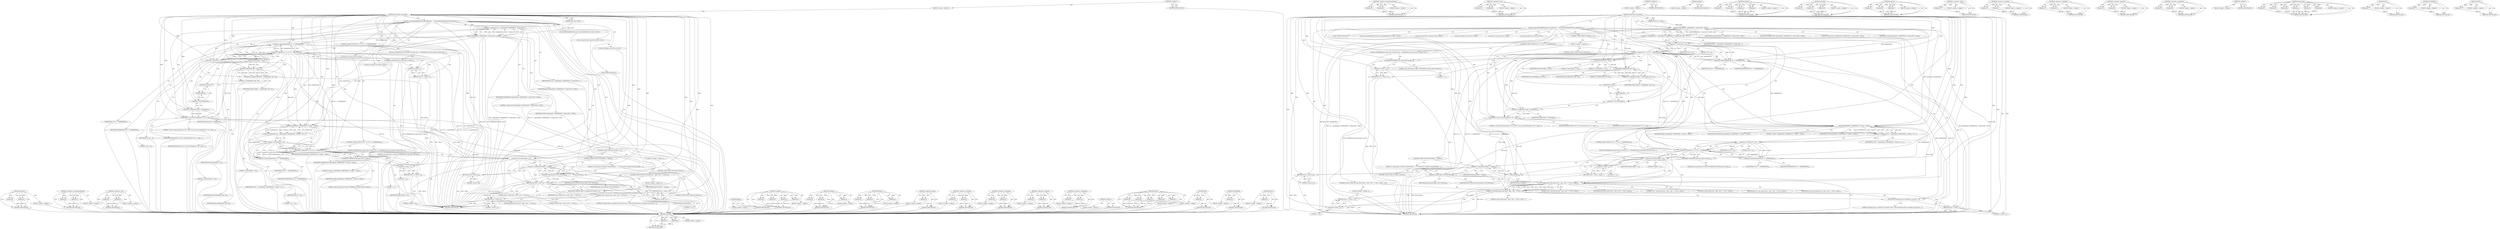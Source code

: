 digraph "INFO" {
vulnerable_214 [label=<(METHOD,umount2)>];
vulnerable_215 [label=<(PARAM,p1)>];
vulnerable_216 [label=<(PARAM,p2)>];
vulnerable_217 [label=<(BLOCK,&lt;empty&gt;,&lt;empty&gt;)>];
vulnerable_218 [label=<(METHOD_RETURN,ANY)>];
vulnerable_168 [label=<(METHOD,&lt;operator&gt;.greaterEqualsThan)>];
vulnerable_169 [label=<(PARAM,p1)>];
vulnerable_170 [label=<(PARAM,p2)>];
vulnerable_171 [label=<(BLOCK,&lt;empty&gt;,&lt;empty&gt;)>];
vulnerable_172 [label=<(METHOD_RETURN,ANY)>];
vulnerable_193 [label=<(METHOD,&lt;operator&gt;.cast)>];
vulnerable_194 [label=<(PARAM,p1)>];
vulnerable_195 [label=<(PARAM,p2)>];
vulnerable_196 [label=<(BLOCK,&lt;empty&gt;,&lt;empty&gt;)>];
vulnerable_197 [label=<(METHOD_RETURN,ANY)>];
vulnerable_6 [label=<(METHOD,&lt;global&gt;)<SUB>1</SUB>>];
vulnerable_7 [label=<(BLOCK,&lt;empty&gt;,&lt;empty&gt;)<SUB>1</SUB>>];
vulnerable_8 [label=<(METHOD,mount_proc_if_needed)<SUB>1</SUB>>];
vulnerable_9 [label=<(PARAM,const char *rootfs)<SUB>1</SUB>>];
vulnerable_10 [label=<(BLOCK,{
	char path[MAXPATHLEN];
	char link[20];
	int ...,{
	char path[MAXPATHLEN];
	char link[20];
	int ...)<SUB>2</SUB>>];
vulnerable_11 [label="<(LOCAL,char[MAXPATHLEN] path: char[MAXPATHLEN])<SUB>3</SUB>>"];
vulnerable_12 [label="<(LOCAL,char[20] link: char[20])<SUB>4</SUB>>"];
vulnerable_13 [label="<(LOCAL,int linklen: int)<SUB>5</SUB>>"];
vulnerable_14 [label="<(LOCAL,int ret: int)<SUB>5</SUB>>"];
vulnerable_15 [label="<(LOCAL,int mypid: int)<SUB>6</SUB>>"];
vulnerable_16 [label=<(&lt;operator&gt;.assignment,ret = snprintf(path, MAXPATHLEN, &quot;%s/proc/self&quot;...)<SUB>8</SUB>>];
vulnerable_17 [label=<(IDENTIFIER,ret,ret = snprintf(path, MAXPATHLEN, &quot;%s/proc/self&quot;...)<SUB>8</SUB>>];
vulnerable_18 [label=<(snprintf,snprintf(path, MAXPATHLEN, &quot;%s/proc/self&quot;, rootfs))<SUB>8</SUB>>];
vulnerable_19 [label=<(IDENTIFIER,path,snprintf(path, MAXPATHLEN, &quot;%s/proc/self&quot;, rootfs))<SUB>8</SUB>>];
vulnerable_20 [label=<(IDENTIFIER,MAXPATHLEN,snprintf(path, MAXPATHLEN, &quot;%s/proc/self&quot;, rootfs))<SUB>8</SUB>>];
vulnerable_21 [label=<(LITERAL,&quot;%s/proc/self&quot;,snprintf(path, MAXPATHLEN, &quot;%s/proc/self&quot;, rootfs))<SUB>8</SUB>>];
vulnerable_22 [label=<(IDENTIFIER,rootfs,snprintf(path, MAXPATHLEN, &quot;%s/proc/self&quot;, rootfs))<SUB>8</SUB>>];
vulnerable_23 [label=<(CONTROL_STRUCTURE,IF,if (ret &lt; 0 || ret &gt;= MAXPATHLEN))<SUB>9</SUB>>];
vulnerable_24 [label=<(&lt;operator&gt;.logicalOr,ret &lt; 0 || ret &gt;= MAXPATHLEN)<SUB>9</SUB>>];
vulnerable_25 [label=<(&lt;operator&gt;.lessThan,ret &lt; 0)<SUB>9</SUB>>];
vulnerable_26 [label=<(IDENTIFIER,ret,ret &lt; 0)<SUB>9</SUB>>];
vulnerable_27 [label=<(LITERAL,0,ret &lt; 0)<SUB>9</SUB>>];
vulnerable_28 [label=<(&lt;operator&gt;.greaterEqualsThan,ret &gt;= MAXPATHLEN)<SUB>9</SUB>>];
vulnerable_29 [label=<(IDENTIFIER,ret,ret &gt;= MAXPATHLEN)<SUB>9</SUB>>];
vulnerable_30 [label=<(IDENTIFIER,MAXPATHLEN,ret &gt;= MAXPATHLEN)<SUB>9</SUB>>];
vulnerable_31 [label=<(BLOCK,{
		SYSERROR(&quot;proc path name too long&quot;);
		retu...,{
		SYSERROR(&quot;proc path name too long&quot;);
		retu...)<SUB>9</SUB>>];
vulnerable_32 [label=<(SYSERROR,SYSERROR(&quot;proc path name too long&quot;))<SUB>10</SUB>>];
vulnerable_33 [label=<(LITERAL,&quot;proc path name too long&quot;,SYSERROR(&quot;proc path name too long&quot;))<SUB>10</SUB>>];
vulnerable_34 [label=<(RETURN,return -1;,return -1;)<SUB>11</SUB>>];
vulnerable_35 [label=<(&lt;operator&gt;.minus,-1)<SUB>11</SUB>>];
vulnerable_36 [label=<(LITERAL,1,-1)<SUB>11</SUB>>];
vulnerable_37 [label=<(memset,memset(link, 0, 20))<SUB>13</SUB>>];
vulnerable_38 [label=<(IDENTIFIER,link,memset(link, 0, 20))<SUB>13</SUB>>];
vulnerable_39 [label=<(LITERAL,0,memset(link, 0, 20))<SUB>13</SUB>>];
vulnerable_40 [label=<(LITERAL,20,memset(link, 0, 20))<SUB>13</SUB>>];
vulnerable_41 [label=<(&lt;operator&gt;.assignment,linklen = readlink(path, link, 20))<SUB>14</SUB>>];
vulnerable_42 [label=<(IDENTIFIER,linklen,linklen = readlink(path, link, 20))<SUB>14</SUB>>];
vulnerable_43 [label=<(readlink,readlink(path, link, 20))<SUB>14</SUB>>];
vulnerable_44 [label=<(IDENTIFIER,path,readlink(path, link, 20))<SUB>14</SUB>>];
vulnerable_45 [label=<(IDENTIFIER,link,readlink(path, link, 20))<SUB>14</SUB>>];
vulnerable_46 [label=<(LITERAL,20,readlink(path, link, 20))<SUB>14</SUB>>];
vulnerable_47 [label=<(&lt;operator&gt;.assignment,mypid = (int)getpid())<SUB>15</SUB>>];
vulnerable_48 [label=<(IDENTIFIER,mypid,mypid = (int)getpid())<SUB>15</SUB>>];
vulnerable_49 [label=<(&lt;operator&gt;.cast,(int)getpid())<SUB>15</SUB>>];
vulnerable_50 [label=<(UNKNOWN,int,int)<SUB>15</SUB>>];
vulnerable_51 [label=<(getpid,getpid())<SUB>15</SUB>>];
vulnerable_52 [label=<(INFO,INFO(&quot;I am %d, /proc/self points to '%s'&quot;, mypi...)<SUB>16</SUB>>];
vulnerable_53 [label=<(LITERAL,&quot;I am %d, /proc/self points to '%s'&quot;,INFO(&quot;I am %d, /proc/self points to '%s'&quot;, mypi...)<SUB>16</SUB>>];
vulnerable_54 [label=<(IDENTIFIER,mypid,INFO(&quot;I am %d, /proc/self points to '%s'&quot;, mypi...)<SUB>16</SUB>>];
vulnerable_55 [label=<(IDENTIFIER,link,INFO(&quot;I am %d, /proc/self points to '%s'&quot;, mypi...)<SUB>16</SUB>>];
vulnerable_56 [label=<(&lt;operator&gt;.assignment,ret = snprintf(path, MAXPATHLEN, &quot;%s/proc&quot;, roo...)<SUB>17</SUB>>];
vulnerable_57 [label=<(IDENTIFIER,ret,ret = snprintf(path, MAXPATHLEN, &quot;%s/proc&quot;, roo...)<SUB>17</SUB>>];
vulnerable_58 [label=<(snprintf,snprintf(path, MAXPATHLEN, &quot;%s/proc&quot;, rootfs))<SUB>17</SUB>>];
vulnerable_59 [label=<(IDENTIFIER,path,snprintf(path, MAXPATHLEN, &quot;%s/proc&quot;, rootfs))<SUB>17</SUB>>];
vulnerable_60 [label=<(IDENTIFIER,MAXPATHLEN,snprintf(path, MAXPATHLEN, &quot;%s/proc&quot;, rootfs))<SUB>17</SUB>>];
vulnerable_61 [label=<(LITERAL,&quot;%s/proc&quot;,snprintf(path, MAXPATHLEN, &quot;%s/proc&quot;, rootfs))<SUB>17</SUB>>];
vulnerable_62 [label=<(IDENTIFIER,rootfs,snprintf(path, MAXPATHLEN, &quot;%s/proc&quot;, rootfs))<SUB>17</SUB>>];
vulnerable_63 [label=<(CONTROL_STRUCTURE,IF,if (ret &lt; 0 || ret &gt;= MAXPATHLEN))<SUB>18</SUB>>];
vulnerable_64 [label=<(&lt;operator&gt;.logicalOr,ret &lt; 0 || ret &gt;= MAXPATHLEN)<SUB>18</SUB>>];
vulnerable_65 [label=<(&lt;operator&gt;.lessThan,ret &lt; 0)<SUB>18</SUB>>];
vulnerable_66 [label=<(IDENTIFIER,ret,ret &lt; 0)<SUB>18</SUB>>];
vulnerable_67 [label=<(LITERAL,0,ret &lt; 0)<SUB>18</SUB>>];
vulnerable_68 [label=<(&lt;operator&gt;.greaterEqualsThan,ret &gt;= MAXPATHLEN)<SUB>18</SUB>>];
vulnerable_69 [label=<(IDENTIFIER,ret,ret &gt;= MAXPATHLEN)<SUB>18</SUB>>];
vulnerable_70 [label=<(IDENTIFIER,MAXPATHLEN,ret &gt;= MAXPATHLEN)<SUB>18</SUB>>];
vulnerable_71 [label=<(BLOCK,{
		SYSERROR(&quot;proc path name too long&quot;);
		retu...,{
		SYSERROR(&quot;proc path name too long&quot;);
		retu...)<SUB>18</SUB>>];
vulnerable_72 [label=<(SYSERROR,SYSERROR(&quot;proc path name too long&quot;))<SUB>19</SUB>>];
vulnerable_73 [label=<(LITERAL,&quot;proc path name too long&quot;,SYSERROR(&quot;proc path name too long&quot;))<SUB>19</SUB>>];
vulnerable_74 [label=<(RETURN,return -1;,return -1;)<SUB>20</SUB>>];
vulnerable_75 [label=<(&lt;operator&gt;.minus,-1)<SUB>20</SUB>>];
vulnerable_76 [label=<(LITERAL,1,-1)<SUB>20</SUB>>];
vulnerable_77 [label=<(CONTROL_STRUCTURE,IF,if (linklen &lt; 0))<SUB>22</SUB>>];
vulnerable_78 [label=<(&lt;operator&gt;.lessThan,linklen &lt; 0)<SUB>22</SUB>>];
vulnerable_79 [label=<(IDENTIFIER,linklen,linklen &lt; 0)<SUB>22</SUB>>];
vulnerable_80 [label=<(LITERAL,0,linklen &lt; 0)<SUB>22</SUB>>];
vulnerable_81 [label=<(BLOCK,&lt;empty&gt;,&lt;empty&gt;)<SUB>23</SUB>>];
vulnerable_82 [label=<(CONTROL_STRUCTURE,GOTO,goto domount;)<SUB>23</SUB>>];
vulnerable_83 [label=<(CONTROL_STRUCTURE,IF,if (atoi(link) != mypid))<SUB>24</SUB>>];
vulnerable_84 [label=<(&lt;operator&gt;.notEquals,atoi(link) != mypid)<SUB>24</SUB>>];
vulnerable_85 [label=<(atoi,atoi(link))<SUB>24</SUB>>];
vulnerable_86 [label=<(IDENTIFIER,link,atoi(link))<SUB>24</SUB>>];
vulnerable_87 [label=<(IDENTIFIER,mypid,atoi(link) != mypid)<SUB>24</SUB>>];
vulnerable_88 [label=<(BLOCK,{
		/* wrong /procs mounted */
		umount2(path, ...,{
		/* wrong /procs mounted */
		umount2(path, ...)<SUB>24</SUB>>];
vulnerable_89 [label=<(umount2,umount2(path, MNT_DETACH))<SUB>26</SUB>>];
vulnerable_90 [label=<(IDENTIFIER,path,umount2(path, MNT_DETACH))<SUB>26</SUB>>];
vulnerable_91 [label=<(IDENTIFIER,MNT_DETACH,umount2(path, MNT_DETACH))<SUB>26</SUB>>];
vulnerable_92 [label=<(CONTROL_STRUCTURE,GOTO,goto domount;)<SUB>27</SUB>>];
vulnerable_93 [label=<(RETURN,return 0;,return 0;)<SUB>30</SUB>>];
vulnerable_94 [label=<(LITERAL,0,return 0;)<SUB>30</SUB>>];
vulnerable_95 [label=<(JUMP_TARGET,domount)<SUB>32</SUB>>];
vulnerable_96 [label=<(CONTROL_STRUCTURE,IF,if (mount(&quot;proc&quot;, path, &quot;proc&quot;, 0, NULL)))<SUB>33</SUB>>];
vulnerable_97 [label=<(mount,mount(&quot;proc&quot;, path, &quot;proc&quot;, 0, NULL))<SUB>33</SUB>>];
vulnerable_98 [label=<(LITERAL,&quot;proc&quot;,mount(&quot;proc&quot;, path, &quot;proc&quot;, 0, NULL))<SUB>33</SUB>>];
vulnerable_99 [label=<(IDENTIFIER,path,mount(&quot;proc&quot;, path, &quot;proc&quot;, 0, NULL))<SUB>33</SUB>>];
vulnerable_100 [label=<(LITERAL,&quot;proc&quot;,mount(&quot;proc&quot;, path, &quot;proc&quot;, 0, NULL))<SUB>33</SUB>>];
vulnerable_101 [label=<(LITERAL,0,mount(&quot;proc&quot;, path, &quot;proc&quot;, 0, NULL))<SUB>33</SUB>>];
vulnerable_102 [label=<(IDENTIFIER,NULL,mount(&quot;proc&quot;, path, &quot;proc&quot;, 0, NULL))<SUB>33</SUB>>];
vulnerable_103 [label=<(BLOCK,&lt;empty&gt;,&lt;empty&gt;)<SUB>34</SUB>>];
vulnerable_104 [label=<(RETURN,return -1;,return -1;)<SUB>34</SUB>>];
vulnerable_105 [label=<(&lt;operator&gt;.minus,-1)<SUB>34</SUB>>];
vulnerable_106 [label=<(LITERAL,1,-1)<SUB>34</SUB>>];
vulnerable_107 [label=<(INFO,INFO(&quot;Mounted /proc in container for security t...)<SUB>35</SUB>>];
vulnerable_108 [label=<(LITERAL,&quot;Mounted /proc in container for security transi...,INFO(&quot;Mounted /proc in container for security t...)<SUB>35</SUB>>];
vulnerable_109 [label=<(RETURN,return 1;,return 1;)<SUB>36</SUB>>];
vulnerable_110 [label=<(LITERAL,1,return 1;)<SUB>36</SUB>>];
vulnerable_111 [label=<(METHOD_RETURN,int)<SUB>1</SUB>>];
vulnerable_113 [label=<(METHOD_RETURN,ANY)<SUB>1</SUB>>];
vulnerable_198 [label=<(METHOD,getpid)>];
vulnerable_199 [label=<(BLOCK,&lt;empty&gt;,&lt;empty&gt;)>];
vulnerable_200 [label=<(METHOD_RETURN,ANY)>];
vulnerable_151 [label=<(METHOD,snprintf)>];
vulnerable_152 [label=<(PARAM,p1)>];
vulnerable_153 [label=<(PARAM,p2)>];
vulnerable_154 [label=<(PARAM,p3)>];
vulnerable_155 [label=<(PARAM,p4)>];
vulnerable_156 [label=<(BLOCK,&lt;empty&gt;,&lt;empty&gt;)>];
vulnerable_157 [label=<(METHOD_RETURN,ANY)>];
vulnerable_187 [label=<(METHOD,readlink)>];
vulnerable_188 [label=<(PARAM,p1)>];
vulnerable_189 [label=<(PARAM,p2)>];
vulnerable_190 [label=<(PARAM,p3)>];
vulnerable_191 [label=<(BLOCK,&lt;empty&gt;,&lt;empty&gt;)>];
vulnerable_192 [label=<(METHOD_RETURN,ANY)>];
vulnerable_181 [label=<(METHOD,memset)>];
vulnerable_182 [label=<(PARAM,p1)>];
vulnerable_183 [label=<(PARAM,p2)>];
vulnerable_184 [label=<(PARAM,p3)>];
vulnerable_185 [label=<(BLOCK,&lt;empty&gt;,&lt;empty&gt;)>];
vulnerable_186 [label=<(METHOD_RETURN,ANY)>];
vulnerable_177 [label=<(METHOD,&lt;operator&gt;.minus)>];
vulnerable_178 [label=<(PARAM,p1)>];
vulnerable_179 [label=<(BLOCK,&lt;empty&gt;,&lt;empty&gt;)>];
vulnerable_180 [label=<(METHOD_RETURN,ANY)>];
vulnerable_163 [label=<(METHOD,&lt;operator&gt;.lessThan)>];
vulnerable_164 [label=<(PARAM,p1)>];
vulnerable_165 [label=<(PARAM,p2)>];
vulnerable_166 [label=<(BLOCK,&lt;empty&gt;,&lt;empty&gt;)>];
vulnerable_167 [label=<(METHOD_RETURN,ANY)>];
vulnerable_205 [label=<(METHOD,&lt;operator&gt;.notEquals)>];
vulnerable_206 [label=<(PARAM,p1)>];
vulnerable_207 [label=<(PARAM,p2)>];
vulnerable_208 [label=<(BLOCK,&lt;empty&gt;,&lt;empty&gt;)>];
vulnerable_209 [label=<(METHOD_RETURN,ANY)>];
vulnerable_158 [label=<(METHOD,&lt;operator&gt;.logicalOr)>];
vulnerable_159 [label=<(PARAM,p1)>];
vulnerable_160 [label=<(PARAM,p2)>];
vulnerable_161 [label=<(BLOCK,&lt;empty&gt;,&lt;empty&gt;)>];
vulnerable_162 [label=<(METHOD_RETURN,ANY)>];
vulnerable_146 [label=<(METHOD,&lt;operator&gt;.assignment)>];
vulnerable_147 [label=<(PARAM,p1)>];
vulnerable_148 [label=<(PARAM,p2)>];
vulnerable_149 [label=<(BLOCK,&lt;empty&gt;,&lt;empty&gt;)>];
vulnerable_150 [label=<(METHOD_RETURN,ANY)>];
vulnerable_140 [label=<(METHOD,&lt;global&gt;)<SUB>1</SUB>>];
vulnerable_141 [label=<(BLOCK,&lt;empty&gt;,&lt;empty&gt;)>];
vulnerable_142 [label=<(METHOD_RETURN,ANY)>];
vulnerable_219 [label=<(METHOD,mount)>];
vulnerable_220 [label=<(PARAM,p1)>];
vulnerable_221 [label=<(PARAM,p2)>];
vulnerable_222 [label=<(PARAM,p3)>];
vulnerable_223 [label=<(PARAM,p4)>];
vulnerable_224 [label=<(PARAM,p5)>];
vulnerable_225 [label=<(BLOCK,&lt;empty&gt;,&lt;empty&gt;)>];
vulnerable_226 [label=<(METHOD_RETURN,ANY)>];
vulnerable_210 [label=<(METHOD,atoi)>];
vulnerable_211 [label=<(PARAM,p1)>];
vulnerable_212 [label=<(BLOCK,&lt;empty&gt;,&lt;empty&gt;)>];
vulnerable_213 [label=<(METHOD_RETURN,ANY)>];
vulnerable_173 [label=<(METHOD,SYSERROR)>];
vulnerable_174 [label=<(PARAM,p1)>];
vulnerable_175 [label=<(BLOCK,&lt;empty&gt;,&lt;empty&gt;)>];
vulnerable_176 [label=<(METHOD_RETURN,ANY)>];
vulnerable_201 [label=<(METHOD,INFO)>];
vulnerable_202 [label=<(PARAM,p1)>];
vulnerable_203 [label=<(BLOCK,&lt;empty&gt;,&lt;empty&gt;)>];
vulnerable_204 [label=<(METHOD_RETURN,ANY)>];
fixed_217 [label=<(METHOD,umount2)>];
fixed_218 [label=<(PARAM,p1)>];
fixed_219 [label=<(PARAM,p2)>];
fixed_220 [label=<(BLOCK,&lt;empty&gt;,&lt;empty&gt;)>];
fixed_221 [label=<(METHOD_RETURN,ANY)>];
fixed_171 [label=<(METHOD,&lt;operator&gt;.greaterEqualsThan)>];
fixed_172 [label=<(PARAM,p1)>];
fixed_173 [label=<(PARAM,p2)>];
fixed_174 [label=<(BLOCK,&lt;empty&gt;,&lt;empty&gt;)>];
fixed_175 [label=<(METHOD_RETURN,ANY)>];
fixed_196 [label=<(METHOD,&lt;operator&gt;.cast)>];
fixed_197 [label=<(PARAM,p1)>];
fixed_198 [label=<(PARAM,p2)>];
fixed_199 [label=<(BLOCK,&lt;empty&gt;,&lt;empty&gt;)>];
fixed_200 [label=<(METHOD_RETURN,ANY)>];
fixed_6 [label=<(METHOD,&lt;global&gt;)<SUB>1</SUB>>];
fixed_7 [label=<(BLOCK,&lt;empty&gt;,&lt;empty&gt;)<SUB>1</SUB>>];
fixed_8 [label=<(METHOD,mount_proc_if_needed)<SUB>1</SUB>>];
fixed_9 [label=<(PARAM,const char *rootfs)<SUB>1</SUB>>];
fixed_10 [label=<(BLOCK,{
	char path[MAXPATHLEN];
	char link[20];
	int ...,{
	char path[MAXPATHLEN];
	char link[20];
	int ...)<SUB>2</SUB>>];
fixed_11 [label="<(LOCAL,char[MAXPATHLEN] path: char[MAXPATHLEN])<SUB>3</SUB>>"];
fixed_12 [label="<(LOCAL,char[20] link: char[20])<SUB>4</SUB>>"];
fixed_13 [label="<(LOCAL,int linklen: int)<SUB>5</SUB>>"];
fixed_14 [label="<(LOCAL,int ret: int)<SUB>5</SUB>>"];
fixed_15 [label="<(LOCAL,int mypid: int)<SUB>6</SUB>>"];
fixed_16 [label=<(&lt;operator&gt;.assignment,ret = snprintf(path, MAXPATHLEN, &quot;%s/proc/self&quot;...)<SUB>8</SUB>>];
fixed_17 [label=<(IDENTIFIER,ret,ret = snprintf(path, MAXPATHLEN, &quot;%s/proc/self&quot;...)<SUB>8</SUB>>];
fixed_18 [label=<(snprintf,snprintf(path, MAXPATHLEN, &quot;%s/proc/self&quot;, rootfs))<SUB>8</SUB>>];
fixed_19 [label=<(IDENTIFIER,path,snprintf(path, MAXPATHLEN, &quot;%s/proc/self&quot;, rootfs))<SUB>8</SUB>>];
fixed_20 [label=<(IDENTIFIER,MAXPATHLEN,snprintf(path, MAXPATHLEN, &quot;%s/proc/self&quot;, rootfs))<SUB>8</SUB>>];
fixed_21 [label=<(LITERAL,&quot;%s/proc/self&quot;,snprintf(path, MAXPATHLEN, &quot;%s/proc/self&quot;, rootfs))<SUB>8</SUB>>];
fixed_22 [label=<(IDENTIFIER,rootfs,snprintf(path, MAXPATHLEN, &quot;%s/proc/self&quot;, rootfs))<SUB>8</SUB>>];
fixed_23 [label=<(CONTROL_STRUCTURE,IF,if (ret &lt; 0 || ret &gt;= MAXPATHLEN))<SUB>9</SUB>>];
fixed_24 [label=<(&lt;operator&gt;.logicalOr,ret &lt; 0 || ret &gt;= MAXPATHLEN)<SUB>9</SUB>>];
fixed_25 [label=<(&lt;operator&gt;.lessThan,ret &lt; 0)<SUB>9</SUB>>];
fixed_26 [label=<(IDENTIFIER,ret,ret &lt; 0)<SUB>9</SUB>>];
fixed_27 [label=<(LITERAL,0,ret &lt; 0)<SUB>9</SUB>>];
fixed_28 [label=<(&lt;operator&gt;.greaterEqualsThan,ret &gt;= MAXPATHLEN)<SUB>9</SUB>>];
fixed_29 [label=<(IDENTIFIER,ret,ret &gt;= MAXPATHLEN)<SUB>9</SUB>>];
fixed_30 [label=<(IDENTIFIER,MAXPATHLEN,ret &gt;= MAXPATHLEN)<SUB>9</SUB>>];
fixed_31 [label=<(BLOCK,{
		SYSERROR(&quot;proc path name too long&quot;);
		retu...,{
		SYSERROR(&quot;proc path name too long&quot;);
		retu...)<SUB>9</SUB>>];
fixed_32 [label=<(SYSERROR,SYSERROR(&quot;proc path name too long&quot;))<SUB>10</SUB>>];
fixed_33 [label=<(LITERAL,&quot;proc path name too long&quot;,SYSERROR(&quot;proc path name too long&quot;))<SUB>10</SUB>>];
fixed_34 [label=<(RETURN,return -1;,return -1;)<SUB>11</SUB>>];
fixed_35 [label=<(&lt;operator&gt;.minus,-1)<SUB>11</SUB>>];
fixed_36 [label=<(LITERAL,1,-1)<SUB>11</SUB>>];
fixed_37 [label=<(memset,memset(link, 0, 20))<SUB>13</SUB>>];
fixed_38 [label=<(IDENTIFIER,link,memset(link, 0, 20))<SUB>13</SUB>>];
fixed_39 [label=<(LITERAL,0,memset(link, 0, 20))<SUB>13</SUB>>];
fixed_40 [label=<(LITERAL,20,memset(link, 0, 20))<SUB>13</SUB>>];
fixed_41 [label=<(&lt;operator&gt;.assignment,linklen = readlink(path, link, 20))<SUB>14</SUB>>];
fixed_42 [label=<(IDENTIFIER,linklen,linklen = readlink(path, link, 20))<SUB>14</SUB>>];
fixed_43 [label=<(readlink,readlink(path, link, 20))<SUB>14</SUB>>];
fixed_44 [label=<(IDENTIFIER,path,readlink(path, link, 20))<SUB>14</SUB>>];
fixed_45 [label=<(IDENTIFIER,link,readlink(path, link, 20))<SUB>14</SUB>>];
fixed_46 [label=<(LITERAL,20,readlink(path, link, 20))<SUB>14</SUB>>];
fixed_47 [label=<(&lt;operator&gt;.assignment,mypid = (int)getpid())<SUB>15</SUB>>];
fixed_48 [label=<(IDENTIFIER,mypid,mypid = (int)getpid())<SUB>15</SUB>>];
fixed_49 [label=<(&lt;operator&gt;.cast,(int)getpid())<SUB>15</SUB>>];
fixed_50 [label=<(UNKNOWN,int,int)<SUB>15</SUB>>];
fixed_51 [label=<(getpid,getpid())<SUB>15</SUB>>];
fixed_52 [label=<(INFO,INFO(&quot;I am %d, /proc/self points to '%s'&quot;, mypi...)<SUB>16</SUB>>];
fixed_53 [label=<(LITERAL,&quot;I am %d, /proc/self points to '%s'&quot;,INFO(&quot;I am %d, /proc/self points to '%s'&quot;, mypi...)<SUB>16</SUB>>];
fixed_54 [label=<(IDENTIFIER,mypid,INFO(&quot;I am %d, /proc/self points to '%s'&quot;, mypi...)<SUB>16</SUB>>];
fixed_55 [label=<(IDENTIFIER,link,INFO(&quot;I am %d, /proc/self points to '%s'&quot;, mypi...)<SUB>16</SUB>>];
fixed_56 [label=<(&lt;operator&gt;.assignment,ret = snprintf(path, MAXPATHLEN, &quot;%s/proc&quot;, roo...)<SUB>17</SUB>>];
fixed_57 [label=<(IDENTIFIER,ret,ret = snprintf(path, MAXPATHLEN, &quot;%s/proc&quot;, roo...)<SUB>17</SUB>>];
fixed_58 [label=<(snprintf,snprintf(path, MAXPATHLEN, &quot;%s/proc&quot;, rootfs))<SUB>17</SUB>>];
fixed_59 [label=<(IDENTIFIER,path,snprintf(path, MAXPATHLEN, &quot;%s/proc&quot;, rootfs))<SUB>17</SUB>>];
fixed_60 [label=<(IDENTIFIER,MAXPATHLEN,snprintf(path, MAXPATHLEN, &quot;%s/proc&quot;, rootfs))<SUB>17</SUB>>];
fixed_61 [label=<(LITERAL,&quot;%s/proc&quot;,snprintf(path, MAXPATHLEN, &quot;%s/proc&quot;, rootfs))<SUB>17</SUB>>];
fixed_62 [label=<(IDENTIFIER,rootfs,snprintf(path, MAXPATHLEN, &quot;%s/proc&quot;, rootfs))<SUB>17</SUB>>];
fixed_63 [label=<(CONTROL_STRUCTURE,IF,if (ret &lt; 0 || ret &gt;= MAXPATHLEN))<SUB>18</SUB>>];
fixed_64 [label=<(&lt;operator&gt;.logicalOr,ret &lt; 0 || ret &gt;= MAXPATHLEN)<SUB>18</SUB>>];
fixed_65 [label=<(&lt;operator&gt;.lessThan,ret &lt; 0)<SUB>18</SUB>>];
fixed_66 [label=<(IDENTIFIER,ret,ret &lt; 0)<SUB>18</SUB>>];
fixed_67 [label=<(LITERAL,0,ret &lt; 0)<SUB>18</SUB>>];
fixed_68 [label=<(&lt;operator&gt;.greaterEqualsThan,ret &gt;= MAXPATHLEN)<SUB>18</SUB>>];
fixed_69 [label=<(IDENTIFIER,ret,ret &gt;= MAXPATHLEN)<SUB>18</SUB>>];
fixed_70 [label=<(IDENTIFIER,MAXPATHLEN,ret &gt;= MAXPATHLEN)<SUB>18</SUB>>];
fixed_71 [label=<(BLOCK,{
		SYSERROR(&quot;proc path name too long&quot;);
		retu...,{
		SYSERROR(&quot;proc path name too long&quot;);
		retu...)<SUB>18</SUB>>];
fixed_72 [label=<(SYSERROR,SYSERROR(&quot;proc path name too long&quot;))<SUB>19</SUB>>];
fixed_73 [label=<(LITERAL,&quot;proc path name too long&quot;,SYSERROR(&quot;proc path name too long&quot;))<SUB>19</SUB>>];
fixed_74 [label=<(RETURN,return -1;,return -1;)<SUB>20</SUB>>];
fixed_75 [label=<(&lt;operator&gt;.minus,-1)<SUB>20</SUB>>];
fixed_76 [label=<(LITERAL,1,-1)<SUB>20</SUB>>];
fixed_77 [label=<(CONTROL_STRUCTURE,IF,if (linklen &lt; 0))<SUB>22</SUB>>];
fixed_78 [label=<(&lt;operator&gt;.lessThan,linklen &lt; 0)<SUB>22</SUB>>];
fixed_79 [label=<(IDENTIFIER,linklen,linklen &lt; 0)<SUB>22</SUB>>];
fixed_80 [label=<(LITERAL,0,linklen &lt; 0)<SUB>22</SUB>>];
fixed_81 [label=<(BLOCK,&lt;empty&gt;,&lt;empty&gt;)<SUB>23</SUB>>];
fixed_82 [label=<(CONTROL_STRUCTURE,GOTO,goto domount;)<SUB>23</SUB>>];
fixed_83 [label=<(CONTROL_STRUCTURE,IF,if (atoi(link) != mypid))<SUB>24</SUB>>];
fixed_84 [label=<(&lt;operator&gt;.notEquals,atoi(link) != mypid)<SUB>24</SUB>>];
fixed_85 [label=<(atoi,atoi(link))<SUB>24</SUB>>];
fixed_86 [label=<(IDENTIFIER,link,atoi(link))<SUB>24</SUB>>];
fixed_87 [label=<(IDENTIFIER,mypid,atoi(link) != mypid)<SUB>24</SUB>>];
fixed_88 [label=<(BLOCK,{
		/* wrong /procs mounted */
		umount2(path, ...,{
		/* wrong /procs mounted */
		umount2(path, ...)<SUB>24</SUB>>];
fixed_89 [label=<(umount2,umount2(path, MNT_DETACH))<SUB>26</SUB>>];
fixed_90 [label=<(IDENTIFIER,path,umount2(path, MNT_DETACH))<SUB>26</SUB>>];
fixed_91 [label=<(IDENTIFIER,MNT_DETACH,umount2(path, MNT_DETACH))<SUB>26</SUB>>];
fixed_92 [label=<(CONTROL_STRUCTURE,GOTO,goto domount;)<SUB>27</SUB>>];
fixed_93 [label=<(RETURN,return 0;,return 0;)<SUB>30</SUB>>];
fixed_94 [label=<(LITERAL,0,return 0;)<SUB>30</SUB>>];
fixed_95 [label=<(JUMP_TARGET,domount)<SUB>32</SUB>>];
fixed_96 [label=<(CONTROL_STRUCTURE,IF,if (safe_mount(&quot;proc&quot;, path, &quot;proc&quot;, 0, NULL, rootfs) &lt; 0))<SUB>33</SUB>>];
fixed_97 [label=<(&lt;operator&gt;.lessThan,safe_mount(&quot;proc&quot;, path, &quot;proc&quot;, 0, NULL, rootf...)<SUB>33</SUB>>];
fixed_98 [label=<(safe_mount,safe_mount(&quot;proc&quot;, path, &quot;proc&quot;, 0, NULL, rootfs))<SUB>33</SUB>>];
fixed_99 [label=<(LITERAL,&quot;proc&quot;,safe_mount(&quot;proc&quot;, path, &quot;proc&quot;, 0, NULL, rootfs))<SUB>33</SUB>>];
fixed_100 [label=<(IDENTIFIER,path,safe_mount(&quot;proc&quot;, path, &quot;proc&quot;, 0, NULL, rootfs))<SUB>33</SUB>>];
fixed_101 [label=<(LITERAL,&quot;proc&quot;,safe_mount(&quot;proc&quot;, path, &quot;proc&quot;, 0, NULL, rootfs))<SUB>33</SUB>>];
fixed_102 [label=<(LITERAL,0,safe_mount(&quot;proc&quot;, path, &quot;proc&quot;, 0, NULL, rootfs))<SUB>33</SUB>>];
fixed_103 [label=<(IDENTIFIER,NULL,safe_mount(&quot;proc&quot;, path, &quot;proc&quot;, 0, NULL, rootfs))<SUB>33</SUB>>];
fixed_104 [label=<(IDENTIFIER,rootfs,safe_mount(&quot;proc&quot;, path, &quot;proc&quot;, 0, NULL, rootfs))<SUB>33</SUB>>];
fixed_105 [label=<(LITERAL,0,safe_mount(&quot;proc&quot;, path, &quot;proc&quot;, 0, NULL, rootf...)<SUB>33</SUB>>];
fixed_106 [label=<(BLOCK,&lt;empty&gt;,&lt;empty&gt;)<SUB>34</SUB>>];
fixed_107 [label=<(RETURN,return -1;,return -1;)<SUB>34</SUB>>];
fixed_108 [label=<(&lt;operator&gt;.minus,-1)<SUB>34</SUB>>];
fixed_109 [label=<(LITERAL,1,-1)<SUB>34</SUB>>];
fixed_110 [label=<(INFO,INFO(&quot;Mounted /proc in container for security t...)<SUB>35</SUB>>];
fixed_111 [label=<(LITERAL,&quot;Mounted /proc in container for security transi...,INFO(&quot;Mounted /proc in container for security t...)<SUB>35</SUB>>];
fixed_112 [label=<(RETURN,return 1;,return 1;)<SUB>36</SUB>>];
fixed_113 [label=<(LITERAL,1,return 1;)<SUB>36</SUB>>];
fixed_114 [label=<(METHOD_RETURN,int)<SUB>1</SUB>>];
fixed_116 [label=<(METHOD_RETURN,ANY)<SUB>1</SUB>>];
fixed_201 [label=<(METHOD,getpid)>];
fixed_202 [label=<(BLOCK,&lt;empty&gt;,&lt;empty&gt;)>];
fixed_203 [label=<(METHOD_RETURN,ANY)>];
fixed_154 [label=<(METHOD,snprintf)>];
fixed_155 [label=<(PARAM,p1)>];
fixed_156 [label=<(PARAM,p2)>];
fixed_157 [label=<(PARAM,p3)>];
fixed_158 [label=<(PARAM,p4)>];
fixed_159 [label=<(BLOCK,&lt;empty&gt;,&lt;empty&gt;)>];
fixed_160 [label=<(METHOD_RETURN,ANY)>];
fixed_190 [label=<(METHOD,readlink)>];
fixed_191 [label=<(PARAM,p1)>];
fixed_192 [label=<(PARAM,p2)>];
fixed_193 [label=<(PARAM,p3)>];
fixed_194 [label=<(BLOCK,&lt;empty&gt;,&lt;empty&gt;)>];
fixed_195 [label=<(METHOD_RETURN,ANY)>];
fixed_184 [label=<(METHOD,memset)>];
fixed_185 [label=<(PARAM,p1)>];
fixed_186 [label=<(PARAM,p2)>];
fixed_187 [label=<(PARAM,p3)>];
fixed_188 [label=<(BLOCK,&lt;empty&gt;,&lt;empty&gt;)>];
fixed_189 [label=<(METHOD_RETURN,ANY)>];
fixed_180 [label=<(METHOD,&lt;operator&gt;.minus)>];
fixed_181 [label=<(PARAM,p1)>];
fixed_182 [label=<(BLOCK,&lt;empty&gt;,&lt;empty&gt;)>];
fixed_183 [label=<(METHOD_RETURN,ANY)>];
fixed_166 [label=<(METHOD,&lt;operator&gt;.lessThan)>];
fixed_167 [label=<(PARAM,p1)>];
fixed_168 [label=<(PARAM,p2)>];
fixed_169 [label=<(BLOCK,&lt;empty&gt;,&lt;empty&gt;)>];
fixed_170 [label=<(METHOD_RETURN,ANY)>];
fixed_208 [label=<(METHOD,&lt;operator&gt;.notEquals)>];
fixed_209 [label=<(PARAM,p1)>];
fixed_210 [label=<(PARAM,p2)>];
fixed_211 [label=<(BLOCK,&lt;empty&gt;,&lt;empty&gt;)>];
fixed_212 [label=<(METHOD_RETURN,ANY)>];
fixed_161 [label=<(METHOD,&lt;operator&gt;.logicalOr)>];
fixed_162 [label=<(PARAM,p1)>];
fixed_163 [label=<(PARAM,p2)>];
fixed_164 [label=<(BLOCK,&lt;empty&gt;,&lt;empty&gt;)>];
fixed_165 [label=<(METHOD_RETURN,ANY)>];
fixed_149 [label=<(METHOD,&lt;operator&gt;.assignment)>];
fixed_150 [label=<(PARAM,p1)>];
fixed_151 [label=<(PARAM,p2)>];
fixed_152 [label=<(BLOCK,&lt;empty&gt;,&lt;empty&gt;)>];
fixed_153 [label=<(METHOD_RETURN,ANY)>];
fixed_143 [label=<(METHOD,&lt;global&gt;)<SUB>1</SUB>>];
fixed_144 [label=<(BLOCK,&lt;empty&gt;,&lt;empty&gt;)>];
fixed_145 [label=<(METHOD_RETURN,ANY)>];
fixed_222 [label=<(METHOD,safe_mount)>];
fixed_223 [label=<(PARAM,p1)>];
fixed_224 [label=<(PARAM,p2)>];
fixed_225 [label=<(PARAM,p3)>];
fixed_226 [label=<(PARAM,p4)>];
fixed_227 [label=<(PARAM,p5)>];
fixed_228 [label=<(PARAM,p6)>];
fixed_229 [label=<(BLOCK,&lt;empty&gt;,&lt;empty&gt;)>];
fixed_230 [label=<(METHOD_RETURN,ANY)>];
fixed_213 [label=<(METHOD,atoi)>];
fixed_214 [label=<(PARAM,p1)>];
fixed_215 [label=<(BLOCK,&lt;empty&gt;,&lt;empty&gt;)>];
fixed_216 [label=<(METHOD_RETURN,ANY)>];
fixed_176 [label=<(METHOD,SYSERROR)>];
fixed_177 [label=<(PARAM,p1)>];
fixed_178 [label=<(BLOCK,&lt;empty&gt;,&lt;empty&gt;)>];
fixed_179 [label=<(METHOD_RETURN,ANY)>];
fixed_204 [label=<(METHOD,INFO)>];
fixed_205 [label=<(PARAM,p1)>];
fixed_206 [label=<(BLOCK,&lt;empty&gt;,&lt;empty&gt;)>];
fixed_207 [label=<(METHOD_RETURN,ANY)>];
vulnerable_214 -> vulnerable_215  [key=0, label="AST: "];
vulnerable_214 -> vulnerable_215  [key=1, label="DDG: "];
vulnerable_214 -> vulnerable_217  [key=0, label="AST: "];
vulnerable_214 -> vulnerable_216  [key=0, label="AST: "];
vulnerable_214 -> vulnerable_216  [key=1, label="DDG: "];
vulnerable_214 -> vulnerable_218  [key=0, label="AST: "];
vulnerable_214 -> vulnerable_218  [key=1, label="CFG: "];
vulnerable_215 -> vulnerable_218  [key=0, label="DDG: p1"];
vulnerable_216 -> vulnerable_218  [key=0, label="DDG: p2"];
vulnerable_217 -> fixed_217  [key=0];
vulnerable_218 -> fixed_217  [key=0];
vulnerable_168 -> vulnerable_169  [key=0, label="AST: "];
vulnerable_168 -> vulnerable_169  [key=1, label="DDG: "];
vulnerable_168 -> vulnerable_171  [key=0, label="AST: "];
vulnerable_168 -> vulnerable_170  [key=0, label="AST: "];
vulnerable_168 -> vulnerable_170  [key=1, label="DDG: "];
vulnerable_168 -> vulnerable_172  [key=0, label="AST: "];
vulnerable_168 -> vulnerable_172  [key=1, label="CFG: "];
vulnerable_169 -> vulnerable_172  [key=0, label="DDG: p1"];
vulnerable_170 -> vulnerable_172  [key=0, label="DDG: p2"];
vulnerable_171 -> fixed_217  [key=0];
vulnerable_172 -> fixed_217  [key=0];
vulnerable_193 -> vulnerable_194  [key=0, label="AST: "];
vulnerable_193 -> vulnerable_194  [key=1, label="DDG: "];
vulnerable_193 -> vulnerable_196  [key=0, label="AST: "];
vulnerable_193 -> vulnerable_195  [key=0, label="AST: "];
vulnerable_193 -> vulnerable_195  [key=1, label="DDG: "];
vulnerable_193 -> vulnerable_197  [key=0, label="AST: "];
vulnerable_193 -> vulnerable_197  [key=1, label="CFG: "];
vulnerable_194 -> vulnerable_197  [key=0, label="DDG: p1"];
vulnerable_195 -> vulnerable_197  [key=0, label="DDG: p2"];
vulnerable_196 -> fixed_217  [key=0];
vulnerable_197 -> fixed_217  [key=0];
vulnerable_6 -> vulnerable_7  [key=0, label="AST: "];
vulnerable_6 -> vulnerable_113  [key=0, label="AST: "];
vulnerable_6 -> vulnerable_113  [key=1, label="CFG: "];
vulnerable_7 -> vulnerable_8  [key=0, label="AST: "];
vulnerable_8 -> vulnerable_9  [key=0, label="AST: "];
vulnerable_8 -> vulnerable_9  [key=1, label="DDG: "];
vulnerable_8 -> vulnerable_10  [key=0, label="AST: "];
vulnerable_8 -> vulnerable_111  [key=0, label="AST: "];
vulnerable_8 -> vulnerable_18  [key=0, label="CFG: "];
vulnerable_8 -> vulnerable_18  [key=1, label="DDG: "];
vulnerable_8 -> vulnerable_47  [key=0, label="DDG: "];
vulnerable_8 -> vulnerable_93  [key=0, label="DDG: "];
vulnerable_8 -> vulnerable_109  [key=0, label="DDG: "];
vulnerable_8 -> vulnerable_37  [key=0, label="DDG: "];
vulnerable_8 -> vulnerable_52  [key=0, label="DDG: "];
vulnerable_8 -> vulnerable_94  [key=0, label="DDG: "];
vulnerable_8 -> vulnerable_107  [key=0, label="DDG: "];
vulnerable_8 -> vulnerable_110  [key=0, label="DDG: "];
vulnerable_8 -> vulnerable_43  [key=0, label="DDG: "];
vulnerable_8 -> vulnerable_49  [key=0, label="DDG: "];
vulnerable_8 -> vulnerable_58  [key=0, label="DDG: "];
vulnerable_8 -> vulnerable_78  [key=0, label="DDG: "];
vulnerable_8 -> vulnerable_84  [key=0, label="DDG: "];
vulnerable_8 -> vulnerable_97  [key=0, label="DDG: "];
vulnerable_8 -> vulnerable_25  [key=0, label="DDG: "];
vulnerable_8 -> vulnerable_28  [key=0, label="DDG: "];
vulnerable_8 -> vulnerable_32  [key=0, label="DDG: "];
vulnerable_8 -> vulnerable_65  [key=0, label="DDG: "];
vulnerable_8 -> vulnerable_68  [key=0, label="DDG: "];
vulnerable_8 -> vulnerable_72  [key=0, label="DDG: "];
vulnerable_8 -> vulnerable_85  [key=0, label="DDG: "];
vulnerable_8 -> vulnerable_89  [key=0, label="DDG: "];
vulnerable_8 -> vulnerable_35  [key=0, label="DDG: "];
vulnerable_8 -> vulnerable_75  [key=0, label="DDG: "];
vulnerable_8 -> vulnerable_105  [key=0, label="DDG: "];
vulnerable_9 -> vulnerable_18  [key=0, label="DDG: rootfs"];
vulnerable_10 -> vulnerable_11  [key=0, label="AST: "];
vulnerable_10 -> vulnerable_12  [key=0, label="AST: "];
vulnerable_10 -> vulnerable_13  [key=0, label="AST: "];
vulnerable_10 -> vulnerable_14  [key=0, label="AST: "];
vulnerable_10 -> vulnerable_15  [key=0, label="AST: "];
vulnerable_10 -> vulnerable_16  [key=0, label="AST: "];
vulnerable_10 -> vulnerable_23  [key=0, label="AST: "];
vulnerable_10 -> vulnerable_37  [key=0, label="AST: "];
vulnerable_10 -> vulnerable_41  [key=0, label="AST: "];
vulnerable_10 -> vulnerable_47  [key=0, label="AST: "];
vulnerable_10 -> vulnerable_52  [key=0, label="AST: "];
vulnerable_10 -> vulnerable_56  [key=0, label="AST: "];
vulnerable_10 -> vulnerable_63  [key=0, label="AST: "];
vulnerable_10 -> vulnerable_77  [key=0, label="AST: "];
vulnerable_10 -> vulnerable_83  [key=0, label="AST: "];
vulnerable_10 -> vulnerable_93  [key=0, label="AST: "];
vulnerable_10 -> vulnerable_95  [key=0, label="AST: "];
vulnerable_10 -> vulnerable_96  [key=0, label="AST: "];
vulnerable_10 -> vulnerable_107  [key=0, label="AST: "];
vulnerable_10 -> vulnerable_109  [key=0, label="AST: "];
vulnerable_11 -> fixed_217  [key=0];
vulnerable_12 -> fixed_217  [key=0];
vulnerable_13 -> fixed_217  [key=0];
vulnerable_14 -> fixed_217  [key=0];
vulnerable_15 -> fixed_217  [key=0];
vulnerable_16 -> vulnerable_17  [key=0, label="AST: "];
vulnerable_16 -> vulnerable_18  [key=0, label="AST: "];
vulnerable_16 -> vulnerable_25  [key=0, label="CFG: "];
vulnerable_16 -> vulnerable_25  [key=1, label="DDG: ret"];
vulnerable_16 -> vulnerable_111  [key=0, label="DDG: snprintf(path, MAXPATHLEN, &quot;%s/proc/self&quot;, rootfs)"];
vulnerable_16 -> vulnerable_111  [key=1, label="DDG: ret = snprintf(path, MAXPATHLEN, &quot;%s/proc/self&quot;, rootfs)"];
vulnerable_17 -> fixed_217  [key=0];
vulnerable_18 -> vulnerable_19  [key=0, label="AST: "];
vulnerable_18 -> vulnerable_20  [key=0, label="AST: "];
vulnerable_18 -> vulnerable_21  [key=0, label="AST: "];
vulnerable_18 -> vulnerable_22  [key=0, label="AST: "];
vulnerable_18 -> vulnerable_16  [key=0, label="CFG: "];
vulnerable_18 -> vulnerable_16  [key=1, label="DDG: path"];
vulnerable_18 -> vulnerable_16  [key=2, label="DDG: MAXPATHLEN"];
vulnerable_18 -> vulnerable_16  [key=3, label="DDG: &quot;%s/proc/self&quot;"];
vulnerable_18 -> vulnerable_16  [key=4, label="DDG: rootfs"];
vulnerable_18 -> vulnerable_111  [key=0, label="DDG: path"];
vulnerable_18 -> vulnerable_111  [key=1, label="DDG: MAXPATHLEN"];
vulnerable_18 -> vulnerable_111  [key=2, label="DDG: rootfs"];
vulnerable_18 -> vulnerable_43  [key=0, label="DDG: path"];
vulnerable_18 -> vulnerable_58  [key=0, label="DDG: MAXPATHLEN"];
vulnerable_18 -> vulnerable_58  [key=1, label="DDG: rootfs"];
vulnerable_18 -> vulnerable_28  [key=0, label="DDG: MAXPATHLEN"];
vulnerable_19 -> fixed_217  [key=0];
vulnerable_20 -> fixed_217  [key=0];
vulnerable_21 -> fixed_217  [key=0];
vulnerable_22 -> fixed_217  [key=0];
vulnerable_23 -> vulnerable_24  [key=0, label="AST: "];
vulnerable_23 -> vulnerable_31  [key=0, label="AST: "];
vulnerable_24 -> vulnerable_25  [key=0, label="AST: "];
vulnerable_24 -> vulnerable_28  [key=0, label="AST: "];
vulnerable_24 -> vulnerable_32  [key=0, label="CFG: "];
vulnerable_24 -> vulnerable_32  [key=1, label="CDG: "];
vulnerable_24 -> vulnerable_37  [key=0, label="CFG: "];
vulnerable_24 -> vulnerable_37  [key=1, label="CDG: "];
vulnerable_24 -> vulnerable_111  [key=0, label="DDG: ret &lt; 0"];
vulnerable_24 -> vulnerable_111  [key=1, label="DDG: ret &gt;= MAXPATHLEN"];
vulnerable_24 -> vulnerable_111  [key=2, label="DDG: ret &lt; 0 || ret &gt;= MAXPATHLEN"];
vulnerable_24 -> vulnerable_64  [key=0, label="DDG: ret &gt;= MAXPATHLEN"];
vulnerable_24 -> vulnerable_64  [key=1, label="CDG: "];
vulnerable_24 -> vulnerable_47  [key=0, label="CDG: "];
vulnerable_24 -> vulnerable_34  [key=0, label="CDG: "];
vulnerable_24 -> vulnerable_49  [key=0, label="CDG: "];
vulnerable_24 -> vulnerable_51  [key=0, label="CDG: "];
vulnerable_24 -> vulnerable_52  [key=0, label="CDG: "];
vulnerable_24 -> vulnerable_56  [key=0, label="CDG: "];
vulnerable_24 -> vulnerable_65  [key=0, label="CDG: "];
vulnerable_24 -> vulnerable_50  [key=0, label="CDG: "];
vulnerable_24 -> vulnerable_35  [key=0, label="CDG: "];
vulnerable_24 -> vulnerable_43  [key=0, label="CDG: "];
vulnerable_24 -> vulnerable_58  [key=0, label="CDG: "];
vulnerable_24 -> vulnerable_41  [key=0, label="CDG: "];
vulnerable_25 -> vulnerable_26  [key=0, label="AST: "];
vulnerable_25 -> vulnerable_27  [key=0, label="AST: "];
vulnerable_25 -> vulnerable_24  [key=0, label="CFG: "];
vulnerable_25 -> vulnerable_24  [key=1, label="DDG: ret"];
vulnerable_25 -> vulnerable_24  [key=2, label="DDG: 0"];
vulnerable_25 -> vulnerable_28  [key=0, label="CFG: "];
vulnerable_25 -> vulnerable_28  [key=1, label="DDG: ret"];
vulnerable_25 -> vulnerable_28  [key=2, label="CDG: "];
vulnerable_25 -> vulnerable_111  [key=0, label="DDG: ret"];
vulnerable_26 -> fixed_217  [key=0];
vulnerable_27 -> fixed_217  [key=0];
vulnerable_28 -> vulnerable_29  [key=0, label="AST: "];
vulnerable_28 -> vulnerable_30  [key=0, label="AST: "];
vulnerable_28 -> vulnerable_24  [key=0, label="CFG: "];
vulnerable_28 -> vulnerable_24  [key=1, label="DDG: ret"];
vulnerable_28 -> vulnerable_24  [key=2, label="DDG: MAXPATHLEN"];
vulnerable_28 -> vulnerable_111  [key=0, label="DDG: ret"];
vulnerable_28 -> vulnerable_111  [key=1, label="DDG: MAXPATHLEN"];
vulnerable_28 -> vulnerable_58  [key=0, label="DDG: MAXPATHLEN"];
vulnerable_29 -> fixed_217  [key=0];
vulnerable_30 -> fixed_217  [key=0];
vulnerable_31 -> vulnerable_32  [key=0, label="AST: "];
vulnerable_31 -> vulnerable_34  [key=0, label="AST: "];
vulnerable_32 -> vulnerable_33  [key=0, label="AST: "];
vulnerable_32 -> vulnerable_35  [key=0, label="CFG: "];
vulnerable_32 -> vulnerable_111  [key=0, label="DDG: SYSERROR(&quot;proc path name too long&quot;)"];
vulnerable_33 -> fixed_217  [key=0];
vulnerable_34 -> vulnerable_35  [key=0, label="AST: "];
vulnerable_34 -> vulnerable_111  [key=0, label="CFG: "];
vulnerable_34 -> vulnerable_111  [key=1, label="DDG: &lt;RET&gt;"];
vulnerable_35 -> vulnerable_36  [key=0, label="AST: "];
vulnerable_35 -> vulnerable_34  [key=0, label="CFG: "];
vulnerable_35 -> vulnerable_34  [key=1, label="DDG: -1"];
vulnerable_35 -> vulnerable_111  [key=0, label="DDG: -1"];
vulnerable_36 -> fixed_217  [key=0];
vulnerable_37 -> vulnerable_38  [key=0, label="AST: "];
vulnerable_37 -> vulnerable_39  [key=0, label="AST: "];
vulnerable_37 -> vulnerable_40  [key=0, label="AST: "];
vulnerable_37 -> vulnerable_43  [key=0, label="CFG: "];
vulnerable_37 -> vulnerable_43  [key=1, label="DDG: link"];
vulnerable_38 -> fixed_217  [key=0];
vulnerable_39 -> fixed_217  [key=0];
vulnerable_40 -> fixed_217  [key=0];
vulnerable_41 -> vulnerable_42  [key=0, label="AST: "];
vulnerable_41 -> vulnerable_43  [key=0, label="AST: "];
vulnerable_41 -> vulnerable_50  [key=0, label="CFG: "];
vulnerable_41 -> vulnerable_78  [key=0, label="DDG: linklen"];
vulnerable_42 -> fixed_217  [key=0];
vulnerable_43 -> vulnerable_44  [key=0, label="AST: "];
vulnerable_43 -> vulnerable_45  [key=0, label="AST: "];
vulnerable_43 -> vulnerable_46  [key=0, label="AST: "];
vulnerable_43 -> vulnerable_41  [key=0, label="CFG: "];
vulnerable_43 -> vulnerable_41  [key=1, label="DDG: path"];
vulnerable_43 -> vulnerable_41  [key=2, label="DDG: link"];
vulnerable_43 -> vulnerable_41  [key=3, label="DDG: 20"];
vulnerable_43 -> vulnerable_52  [key=0, label="DDG: link"];
vulnerable_43 -> vulnerable_58  [key=0, label="DDG: path"];
vulnerable_44 -> fixed_217  [key=0];
vulnerable_45 -> fixed_217  [key=0];
vulnerable_46 -> fixed_217  [key=0];
vulnerable_47 -> vulnerable_48  [key=0, label="AST: "];
vulnerable_47 -> vulnerable_49  [key=0, label="AST: "];
vulnerable_47 -> vulnerable_52  [key=0, label="CFG: "];
vulnerable_47 -> vulnerable_52  [key=1, label="DDG: mypid"];
vulnerable_48 -> fixed_217  [key=0];
vulnerable_49 -> vulnerable_50  [key=0, label="AST: "];
vulnerable_49 -> vulnerable_51  [key=0, label="AST: "];
vulnerable_49 -> vulnerable_47  [key=0, label="CFG: "];
vulnerable_50 -> vulnerable_51  [key=0, label="CFG: "];
vulnerable_51 -> vulnerable_49  [key=0, label="CFG: "];
vulnerable_52 -> vulnerable_53  [key=0, label="AST: "];
vulnerable_52 -> vulnerable_54  [key=0, label="AST: "];
vulnerable_52 -> vulnerable_55  [key=0, label="AST: "];
vulnerable_52 -> vulnerable_58  [key=0, label="CFG: "];
vulnerable_52 -> vulnerable_84  [key=0, label="DDG: mypid"];
vulnerable_52 -> vulnerable_85  [key=0, label="DDG: link"];
vulnerable_53 -> fixed_217  [key=0];
vulnerable_54 -> fixed_217  [key=0];
vulnerable_55 -> fixed_217  [key=0];
vulnerable_56 -> vulnerable_57  [key=0, label="AST: "];
vulnerable_56 -> vulnerable_58  [key=0, label="AST: "];
vulnerable_56 -> vulnerable_65  [key=0, label="CFG: "];
vulnerable_56 -> vulnerable_65  [key=1, label="DDG: ret"];
vulnerable_57 -> fixed_217  [key=0];
vulnerable_58 -> vulnerable_59  [key=0, label="AST: "];
vulnerable_58 -> vulnerable_60  [key=0, label="AST: "];
vulnerable_58 -> vulnerable_61  [key=0, label="AST: "];
vulnerable_58 -> vulnerable_62  [key=0, label="AST: "];
vulnerable_58 -> vulnerable_56  [key=0, label="CFG: "];
vulnerable_58 -> vulnerable_56  [key=1, label="DDG: path"];
vulnerable_58 -> vulnerable_56  [key=2, label="DDG: MAXPATHLEN"];
vulnerable_58 -> vulnerable_56  [key=3, label="DDG: &quot;%s/proc&quot;"];
vulnerable_58 -> vulnerable_56  [key=4, label="DDG: rootfs"];
vulnerable_58 -> vulnerable_97  [key=0, label="DDG: path"];
vulnerable_58 -> vulnerable_68  [key=0, label="DDG: MAXPATHLEN"];
vulnerable_58 -> vulnerable_89  [key=0, label="DDG: path"];
vulnerable_59 -> fixed_217  [key=0];
vulnerable_60 -> fixed_217  [key=0];
vulnerable_61 -> fixed_217  [key=0];
vulnerable_62 -> fixed_217  [key=0];
vulnerable_63 -> vulnerable_64  [key=0, label="AST: "];
vulnerable_63 -> vulnerable_71  [key=0, label="AST: "];
vulnerable_64 -> vulnerable_65  [key=0, label="AST: "];
vulnerable_64 -> vulnerable_68  [key=0, label="AST: "];
vulnerable_64 -> vulnerable_72  [key=0, label="CFG: "];
vulnerable_64 -> vulnerable_72  [key=1, label="CDG: "];
vulnerable_64 -> vulnerable_78  [key=0, label="CFG: "];
vulnerable_64 -> vulnerable_78  [key=1, label="CDG: "];
vulnerable_64 -> vulnerable_75  [key=0, label="CDG: "];
vulnerable_64 -> vulnerable_74  [key=0, label="CDG: "];
vulnerable_65 -> vulnerable_66  [key=0, label="AST: "];
vulnerable_65 -> vulnerable_67  [key=0, label="AST: "];
vulnerable_65 -> vulnerable_64  [key=0, label="CFG: "];
vulnerable_65 -> vulnerable_64  [key=1, label="DDG: ret"];
vulnerable_65 -> vulnerable_64  [key=2, label="DDG: 0"];
vulnerable_65 -> vulnerable_68  [key=0, label="CFG: "];
vulnerable_65 -> vulnerable_68  [key=1, label="DDG: ret"];
vulnerable_65 -> vulnerable_68  [key=2, label="CDG: "];
vulnerable_66 -> fixed_217  [key=0];
vulnerable_67 -> fixed_217  [key=0];
vulnerable_68 -> vulnerable_69  [key=0, label="AST: "];
vulnerable_68 -> vulnerable_70  [key=0, label="AST: "];
vulnerable_68 -> vulnerable_64  [key=0, label="CFG: "];
vulnerable_68 -> vulnerable_64  [key=1, label="DDG: ret"];
vulnerable_68 -> vulnerable_64  [key=2, label="DDG: MAXPATHLEN"];
vulnerable_69 -> fixed_217  [key=0];
vulnerable_70 -> fixed_217  [key=0];
vulnerable_71 -> vulnerable_72  [key=0, label="AST: "];
vulnerable_71 -> vulnerable_74  [key=0, label="AST: "];
vulnerable_72 -> vulnerable_73  [key=0, label="AST: "];
vulnerable_72 -> vulnerable_75  [key=0, label="CFG: "];
vulnerable_73 -> fixed_217  [key=0];
vulnerable_74 -> vulnerable_75  [key=0, label="AST: "];
vulnerable_74 -> vulnerable_111  [key=0, label="CFG: "];
vulnerable_74 -> vulnerable_111  [key=1, label="DDG: &lt;RET&gt;"];
vulnerable_75 -> vulnerable_76  [key=0, label="AST: "];
vulnerable_75 -> vulnerable_74  [key=0, label="CFG: "];
vulnerable_75 -> vulnerable_74  [key=1, label="DDG: -1"];
vulnerable_76 -> fixed_217  [key=0];
vulnerable_77 -> vulnerable_78  [key=0, label="AST: "];
vulnerable_77 -> vulnerable_81  [key=0, label="AST: "];
vulnerable_78 -> vulnerable_79  [key=0, label="AST: "];
vulnerable_78 -> vulnerable_80  [key=0, label="AST: "];
vulnerable_78 -> vulnerable_97  [key=0, label="CFG: "];
vulnerable_78 -> vulnerable_97  [key=1, label="CDG: "];
vulnerable_78 -> vulnerable_85  [key=0, label="CFG: "];
vulnerable_78 -> vulnerable_85  [key=1, label="CDG: "];
vulnerable_78 -> vulnerable_84  [key=0, label="CDG: "];
vulnerable_79 -> fixed_217  [key=0];
vulnerable_80 -> fixed_217  [key=0];
vulnerable_81 -> vulnerable_82  [key=0, label="AST: "];
vulnerable_82 -> fixed_217  [key=0];
vulnerable_83 -> vulnerable_84  [key=0, label="AST: "];
vulnerable_83 -> vulnerable_88  [key=0, label="AST: "];
vulnerable_84 -> vulnerable_85  [key=0, label="AST: "];
vulnerable_84 -> vulnerable_87  [key=0, label="AST: "];
vulnerable_84 -> vulnerable_89  [key=0, label="CFG: "];
vulnerable_84 -> vulnerable_89  [key=1, label="CDG: "];
vulnerable_84 -> vulnerable_93  [key=0, label="CFG: "];
vulnerable_84 -> vulnerable_93  [key=1, label="CDG: "];
vulnerable_84 -> vulnerable_97  [key=0, label="CDG: "];
vulnerable_85 -> vulnerable_86  [key=0, label="AST: "];
vulnerable_85 -> vulnerable_84  [key=0, label="CFG: "];
vulnerable_85 -> vulnerable_84  [key=1, label="DDG: link"];
vulnerable_86 -> fixed_217  [key=0];
vulnerable_87 -> fixed_217  [key=0];
vulnerable_88 -> vulnerable_89  [key=0, label="AST: "];
vulnerable_88 -> vulnerable_92  [key=0, label="AST: "];
vulnerable_89 -> vulnerable_90  [key=0, label="AST: "];
vulnerable_89 -> vulnerable_91  [key=0, label="AST: "];
vulnerable_89 -> vulnerable_97  [key=0, label="CFG: "];
vulnerable_89 -> vulnerable_97  [key=1, label="DDG: path"];
vulnerable_89 -> vulnerable_111  [key=0, label="DDG: MNT_DETACH"];
vulnerable_90 -> fixed_217  [key=0];
vulnerable_91 -> fixed_217  [key=0];
vulnerable_92 -> fixed_217  [key=0];
vulnerable_93 -> vulnerable_94  [key=0, label="AST: "];
vulnerable_93 -> vulnerable_111  [key=0, label="CFG: "];
vulnerable_93 -> vulnerable_111  [key=1, label="DDG: &lt;RET&gt;"];
vulnerable_94 -> vulnerable_93  [key=0, label="DDG: 0"];
vulnerable_95 -> fixed_217  [key=0];
vulnerable_96 -> vulnerable_97  [key=0, label="AST: "];
vulnerable_96 -> vulnerable_103  [key=0, label="AST: "];
vulnerable_97 -> vulnerable_98  [key=0, label="AST: "];
vulnerable_97 -> vulnerable_99  [key=0, label="AST: "];
vulnerable_97 -> vulnerable_100  [key=0, label="AST: "];
vulnerable_97 -> vulnerable_101  [key=0, label="AST: "];
vulnerable_97 -> vulnerable_102  [key=0, label="AST: "];
vulnerable_97 -> vulnerable_105  [key=0, label="CFG: "];
vulnerable_97 -> vulnerable_105  [key=1, label="CDG: "];
vulnerable_97 -> vulnerable_107  [key=0, label="CFG: "];
vulnerable_97 -> vulnerable_107  [key=1, label="CDG: "];
vulnerable_97 -> vulnerable_111  [key=0, label="DDG: NULL"];
vulnerable_97 -> vulnerable_104  [key=0, label="CDG: "];
vulnerable_97 -> vulnerable_109  [key=0, label="CDG: "];
vulnerable_98 -> fixed_217  [key=0];
vulnerable_99 -> fixed_217  [key=0];
vulnerable_100 -> fixed_217  [key=0];
vulnerable_101 -> fixed_217  [key=0];
vulnerable_102 -> fixed_217  [key=0];
vulnerable_103 -> vulnerable_104  [key=0, label="AST: "];
vulnerable_104 -> vulnerable_105  [key=0, label="AST: "];
vulnerable_104 -> vulnerable_111  [key=0, label="CFG: "];
vulnerable_104 -> vulnerable_111  [key=1, label="DDG: &lt;RET&gt;"];
vulnerable_105 -> vulnerable_106  [key=0, label="AST: "];
vulnerable_105 -> vulnerable_104  [key=0, label="CFG: "];
vulnerable_105 -> vulnerable_104  [key=1, label="DDG: -1"];
vulnerable_106 -> fixed_217  [key=0];
vulnerable_107 -> vulnerable_108  [key=0, label="AST: "];
vulnerable_107 -> vulnerable_109  [key=0, label="CFG: "];
vulnerable_108 -> fixed_217  [key=0];
vulnerable_109 -> vulnerable_110  [key=0, label="AST: "];
vulnerable_109 -> vulnerable_111  [key=0, label="CFG: "];
vulnerable_109 -> vulnerable_111  [key=1, label="DDG: &lt;RET&gt;"];
vulnerable_110 -> vulnerable_109  [key=0, label="DDG: 1"];
vulnerable_111 -> fixed_217  [key=0];
vulnerable_113 -> fixed_217  [key=0];
vulnerable_198 -> vulnerable_199  [key=0, label="AST: "];
vulnerable_198 -> vulnerable_200  [key=0, label="AST: "];
vulnerable_198 -> vulnerable_200  [key=1, label="CFG: "];
vulnerable_199 -> fixed_217  [key=0];
vulnerable_200 -> fixed_217  [key=0];
vulnerable_151 -> vulnerable_152  [key=0, label="AST: "];
vulnerable_151 -> vulnerable_152  [key=1, label="DDG: "];
vulnerable_151 -> vulnerable_156  [key=0, label="AST: "];
vulnerable_151 -> vulnerable_153  [key=0, label="AST: "];
vulnerable_151 -> vulnerable_153  [key=1, label="DDG: "];
vulnerable_151 -> vulnerable_157  [key=0, label="AST: "];
vulnerable_151 -> vulnerable_157  [key=1, label="CFG: "];
vulnerable_151 -> vulnerable_154  [key=0, label="AST: "];
vulnerable_151 -> vulnerable_154  [key=1, label="DDG: "];
vulnerable_151 -> vulnerable_155  [key=0, label="AST: "];
vulnerable_151 -> vulnerable_155  [key=1, label="DDG: "];
vulnerable_152 -> vulnerable_157  [key=0, label="DDG: p1"];
vulnerable_153 -> vulnerable_157  [key=0, label="DDG: p2"];
vulnerable_154 -> vulnerable_157  [key=0, label="DDG: p3"];
vulnerable_155 -> vulnerable_157  [key=0, label="DDG: p4"];
vulnerable_156 -> fixed_217  [key=0];
vulnerable_157 -> fixed_217  [key=0];
vulnerable_187 -> vulnerable_188  [key=0, label="AST: "];
vulnerable_187 -> vulnerable_188  [key=1, label="DDG: "];
vulnerable_187 -> vulnerable_191  [key=0, label="AST: "];
vulnerable_187 -> vulnerable_189  [key=0, label="AST: "];
vulnerable_187 -> vulnerable_189  [key=1, label="DDG: "];
vulnerable_187 -> vulnerable_192  [key=0, label="AST: "];
vulnerable_187 -> vulnerable_192  [key=1, label="CFG: "];
vulnerable_187 -> vulnerable_190  [key=0, label="AST: "];
vulnerable_187 -> vulnerable_190  [key=1, label="DDG: "];
vulnerable_188 -> vulnerable_192  [key=0, label="DDG: p1"];
vulnerable_189 -> vulnerable_192  [key=0, label="DDG: p2"];
vulnerable_190 -> vulnerable_192  [key=0, label="DDG: p3"];
vulnerable_191 -> fixed_217  [key=0];
vulnerable_192 -> fixed_217  [key=0];
vulnerable_181 -> vulnerable_182  [key=0, label="AST: "];
vulnerable_181 -> vulnerable_182  [key=1, label="DDG: "];
vulnerable_181 -> vulnerable_185  [key=0, label="AST: "];
vulnerable_181 -> vulnerable_183  [key=0, label="AST: "];
vulnerable_181 -> vulnerable_183  [key=1, label="DDG: "];
vulnerable_181 -> vulnerable_186  [key=0, label="AST: "];
vulnerable_181 -> vulnerable_186  [key=1, label="CFG: "];
vulnerable_181 -> vulnerable_184  [key=0, label="AST: "];
vulnerable_181 -> vulnerable_184  [key=1, label="DDG: "];
vulnerable_182 -> vulnerable_186  [key=0, label="DDG: p1"];
vulnerable_183 -> vulnerable_186  [key=0, label="DDG: p2"];
vulnerable_184 -> vulnerable_186  [key=0, label="DDG: p3"];
vulnerable_185 -> fixed_217  [key=0];
vulnerable_186 -> fixed_217  [key=0];
vulnerable_177 -> vulnerable_178  [key=0, label="AST: "];
vulnerable_177 -> vulnerable_178  [key=1, label="DDG: "];
vulnerable_177 -> vulnerable_179  [key=0, label="AST: "];
vulnerable_177 -> vulnerable_180  [key=0, label="AST: "];
vulnerable_177 -> vulnerable_180  [key=1, label="CFG: "];
vulnerable_178 -> vulnerable_180  [key=0, label="DDG: p1"];
vulnerable_179 -> fixed_217  [key=0];
vulnerable_180 -> fixed_217  [key=0];
vulnerable_163 -> vulnerable_164  [key=0, label="AST: "];
vulnerable_163 -> vulnerable_164  [key=1, label="DDG: "];
vulnerable_163 -> vulnerable_166  [key=0, label="AST: "];
vulnerable_163 -> vulnerable_165  [key=0, label="AST: "];
vulnerable_163 -> vulnerable_165  [key=1, label="DDG: "];
vulnerable_163 -> vulnerable_167  [key=0, label="AST: "];
vulnerable_163 -> vulnerable_167  [key=1, label="CFG: "];
vulnerable_164 -> vulnerable_167  [key=0, label="DDG: p1"];
vulnerable_165 -> vulnerable_167  [key=0, label="DDG: p2"];
vulnerable_166 -> fixed_217  [key=0];
vulnerable_167 -> fixed_217  [key=0];
vulnerable_205 -> vulnerable_206  [key=0, label="AST: "];
vulnerable_205 -> vulnerable_206  [key=1, label="DDG: "];
vulnerable_205 -> vulnerable_208  [key=0, label="AST: "];
vulnerable_205 -> vulnerable_207  [key=0, label="AST: "];
vulnerable_205 -> vulnerable_207  [key=1, label="DDG: "];
vulnerable_205 -> vulnerable_209  [key=0, label="AST: "];
vulnerable_205 -> vulnerable_209  [key=1, label="CFG: "];
vulnerable_206 -> vulnerable_209  [key=0, label="DDG: p1"];
vulnerable_207 -> vulnerable_209  [key=0, label="DDG: p2"];
vulnerable_208 -> fixed_217  [key=0];
vulnerable_209 -> fixed_217  [key=0];
vulnerable_158 -> vulnerable_159  [key=0, label="AST: "];
vulnerable_158 -> vulnerable_159  [key=1, label="DDG: "];
vulnerable_158 -> vulnerable_161  [key=0, label="AST: "];
vulnerable_158 -> vulnerable_160  [key=0, label="AST: "];
vulnerable_158 -> vulnerable_160  [key=1, label="DDG: "];
vulnerable_158 -> vulnerable_162  [key=0, label="AST: "];
vulnerable_158 -> vulnerable_162  [key=1, label="CFG: "];
vulnerable_159 -> vulnerable_162  [key=0, label="DDG: p1"];
vulnerable_160 -> vulnerable_162  [key=0, label="DDG: p2"];
vulnerable_161 -> fixed_217  [key=0];
vulnerable_162 -> fixed_217  [key=0];
vulnerable_146 -> vulnerable_147  [key=0, label="AST: "];
vulnerable_146 -> vulnerable_147  [key=1, label="DDG: "];
vulnerable_146 -> vulnerable_149  [key=0, label="AST: "];
vulnerable_146 -> vulnerable_148  [key=0, label="AST: "];
vulnerable_146 -> vulnerable_148  [key=1, label="DDG: "];
vulnerable_146 -> vulnerable_150  [key=0, label="AST: "];
vulnerable_146 -> vulnerable_150  [key=1, label="CFG: "];
vulnerable_147 -> vulnerable_150  [key=0, label="DDG: p1"];
vulnerable_148 -> vulnerable_150  [key=0, label="DDG: p2"];
vulnerable_149 -> fixed_217  [key=0];
vulnerable_150 -> fixed_217  [key=0];
vulnerable_140 -> vulnerable_141  [key=0, label="AST: "];
vulnerable_140 -> vulnerable_142  [key=0, label="AST: "];
vulnerable_140 -> vulnerable_142  [key=1, label="CFG: "];
vulnerable_141 -> fixed_217  [key=0];
vulnerable_142 -> fixed_217  [key=0];
vulnerable_219 -> vulnerable_220  [key=0, label="AST: "];
vulnerable_219 -> vulnerable_220  [key=1, label="DDG: "];
vulnerable_219 -> vulnerable_225  [key=0, label="AST: "];
vulnerable_219 -> vulnerable_221  [key=0, label="AST: "];
vulnerable_219 -> vulnerable_221  [key=1, label="DDG: "];
vulnerable_219 -> vulnerable_226  [key=0, label="AST: "];
vulnerable_219 -> vulnerable_226  [key=1, label="CFG: "];
vulnerable_219 -> vulnerable_222  [key=0, label="AST: "];
vulnerable_219 -> vulnerable_222  [key=1, label="DDG: "];
vulnerable_219 -> vulnerable_223  [key=0, label="AST: "];
vulnerable_219 -> vulnerable_223  [key=1, label="DDG: "];
vulnerable_219 -> vulnerable_224  [key=0, label="AST: "];
vulnerable_219 -> vulnerable_224  [key=1, label="DDG: "];
vulnerable_220 -> vulnerable_226  [key=0, label="DDG: p1"];
vulnerable_221 -> vulnerable_226  [key=0, label="DDG: p2"];
vulnerable_222 -> vulnerable_226  [key=0, label="DDG: p3"];
vulnerable_223 -> vulnerable_226  [key=0, label="DDG: p4"];
vulnerable_224 -> vulnerable_226  [key=0, label="DDG: p5"];
vulnerable_225 -> fixed_217  [key=0];
vulnerable_226 -> fixed_217  [key=0];
vulnerable_210 -> vulnerable_211  [key=0, label="AST: "];
vulnerable_210 -> vulnerable_211  [key=1, label="DDG: "];
vulnerable_210 -> vulnerable_212  [key=0, label="AST: "];
vulnerable_210 -> vulnerable_213  [key=0, label="AST: "];
vulnerable_210 -> vulnerable_213  [key=1, label="CFG: "];
vulnerable_211 -> vulnerable_213  [key=0, label="DDG: p1"];
vulnerable_212 -> fixed_217  [key=0];
vulnerable_213 -> fixed_217  [key=0];
vulnerable_173 -> vulnerable_174  [key=0, label="AST: "];
vulnerable_173 -> vulnerable_174  [key=1, label="DDG: "];
vulnerable_173 -> vulnerable_175  [key=0, label="AST: "];
vulnerable_173 -> vulnerable_176  [key=0, label="AST: "];
vulnerable_173 -> vulnerable_176  [key=1, label="CFG: "];
vulnerable_174 -> vulnerable_176  [key=0, label="DDG: p1"];
vulnerable_175 -> fixed_217  [key=0];
vulnerable_176 -> fixed_217  [key=0];
vulnerable_201 -> vulnerable_202  [key=0, label="AST: "];
vulnerable_201 -> vulnerable_202  [key=1, label="DDG: "];
vulnerable_201 -> vulnerable_203  [key=0, label="AST: "];
vulnerable_201 -> vulnerable_204  [key=0, label="AST: "];
vulnerable_201 -> vulnerable_204  [key=1, label="CFG: "];
vulnerable_202 -> vulnerable_204  [key=0, label="DDG: p1"];
vulnerable_203 -> fixed_217  [key=0];
vulnerable_204 -> fixed_217  [key=0];
fixed_217 -> fixed_218  [key=0, label="AST: "];
fixed_217 -> fixed_218  [key=1, label="DDG: "];
fixed_217 -> fixed_220  [key=0, label="AST: "];
fixed_217 -> fixed_219  [key=0, label="AST: "];
fixed_217 -> fixed_219  [key=1, label="DDG: "];
fixed_217 -> fixed_221  [key=0, label="AST: "];
fixed_217 -> fixed_221  [key=1, label="CFG: "];
fixed_218 -> fixed_221  [key=0, label="DDG: p1"];
fixed_219 -> fixed_221  [key=0, label="DDG: p2"];
fixed_171 -> fixed_172  [key=0, label="AST: "];
fixed_171 -> fixed_172  [key=1, label="DDG: "];
fixed_171 -> fixed_174  [key=0, label="AST: "];
fixed_171 -> fixed_173  [key=0, label="AST: "];
fixed_171 -> fixed_173  [key=1, label="DDG: "];
fixed_171 -> fixed_175  [key=0, label="AST: "];
fixed_171 -> fixed_175  [key=1, label="CFG: "];
fixed_172 -> fixed_175  [key=0, label="DDG: p1"];
fixed_173 -> fixed_175  [key=0, label="DDG: p2"];
fixed_196 -> fixed_197  [key=0, label="AST: "];
fixed_196 -> fixed_197  [key=1, label="DDG: "];
fixed_196 -> fixed_199  [key=0, label="AST: "];
fixed_196 -> fixed_198  [key=0, label="AST: "];
fixed_196 -> fixed_198  [key=1, label="DDG: "];
fixed_196 -> fixed_200  [key=0, label="AST: "];
fixed_196 -> fixed_200  [key=1, label="CFG: "];
fixed_197 -> fixed_200  [key=0, label="DDG: p1"];
fixed_198 -> fixed_200  [key=0, label="DDG: p2"];
fixed_6 -> fixed_7  [key=0, label="AST: "];
fixed_6 -> fixed_116  [key=0, label="AST: "];
fixed_6 -> fixed_116  [key=1, label="CFG: "];
fixed_7 -> fixed_8  [key=0, label="AST: "];
fixed_8 -> fixed_9  [key=0, label="AST: "];
fixed_8 -> fixed_9  [key=1, label="DDG: "];
fixed_8 -> fixed_10  [key=0, label="AST: "];
fixed_8 -> fixed_114  [key=0, label="AST: "];
fixed_8 -> fixed_18  [key=0, label="CFG: "];
fixed_8 -> fixed_18  [key=1, label="DDG: "];
fixed_8 -> fixed_47  [key=0, label="DDG: "];
fixed_8 -> fixed_93  [key=0, label="DDG: "];
fixed_8 -> fixed_112  [key=0, label="DDG: "];
fixed_8 -> fixed_37  [key=0, label="DDG: "];
fixed_8 -> fixed_52  [key=0, label="DDG: "];
fixed_8 -> fixed_94  [key=0, label="DDG: "];
fixed_8 -> fixed_110  [key=0, label="DDG: "];
fixed_8 -> fixed_113  [key=0, label="DDG: "];
fixed_8 -> fixed_43  [key=0, label="DDG: "];
fixed_8 -> fixed_49  [key=0, label="DDG: "];
fixed_8 -> fixed_58  [key=0, label="DDG: "];
fixed_8 -> fixed_78  [key=0, label="DDG: "];
fixed_8 -> fixed_84  [key=0, label="DDG: "];
fixed_8 -> fixed_97  [key=0, label="DDG: "];
fixed_8 -> fixed_25  [key=0, label="DDG: "];
fixed_8 -> fixed_28  [key=0, label="DDG: "];
fixed_8 -> fixed_32  [key=0, label="DDG: "];
fixed_8 -> fixed_65  [key=0, label="DDG: "];
fixed_8 -> fixed_68  [key=0, label="DDG: "];
fixed_8 -> fixed_72  [key=0, label="DDG: "];
fixed_8 -> fixed_85  [key=0, label="DDG: "];
fixed_8 -> fixed_89  [key=0, label="DDG: "];
fixed_8 -> fixed_98  [key=0, label="DDG: "];
fixed_8 -> fixed_35  [key=0, label="DDG: "];
fixed_8 -> fixed_75  [key=0, label="DDG: "];
fixed_8 -> fixed_108  [key=0, label="DDG: "];
fixed_9 -> fixed_18  [key=0, label="DDG: rootfs"];
fixed_10 -> fixed_11  [key=0, label="AST: "];
fixed_10 -> fixed_12  [key=0, label="AST: "];
fixed_10 -> fixed_13  [key=0, label="AST: "];
fixed_10 -> fixed_14  [key=0, label="AST: "];
fixed_10 -> fixed_15  [key=0, label="AST: "];
fixed_10 -> fixed_16  [key=0, label="AST: "];
fixed_10 -> fixed_23  [key=0, label="AST: "];
fixed_10 -> fixed_37  [key=0, label="AST: "];
fixed_10 -> fixed_41  [key=0, label="AST: "];
fixed_10 -> fixed_47  [key=0, label="AST: "];
fixed_10 -> fixed_52  [key=0, label="AST: "];
fixed_10 -> fixed_56  [key=0, label="AST: "];
fixed_10 -> fixed_63  [key=0, label="AST: "];
fixed_10 -> fixed_77  [key=0, label="AST: "];
fixed_10 -> fixed_83  [key=0, label="AST: "];
fixed_10 -> fixed_93  [key=0, label="AST: "];
fixed_10 -> fixed_95  [key=0, label="AST: "];
fixed_10 -> fixed_96  [key=0, label="AST: "];
fixed_10 -> fixed_110  [key=0, label="AST: "];
fixed_10 -> fixed_112  [key=0, label="AST: "];
fixed_16 -> fixed_17  [key=0, label="AST: "];
fixed_16 -> fixed_18  [key=0, label="AST: "];
fixed_16 -> fixed_25  [key=0, label="CFG: "];
fixed_16 -> fixed_25  [key=1, label="DDG: ret"];
fixed_16 -> fixed_114  [key=0, label="DDG: snprintf(path, MAXPATHLEN, &quot;%s/proc/self&quot;, rootfs)"];
fixed_16 -> fixed_114  [key=1, label="DDG: ret = snprintf(path, MAXPATHLEN, &quot;%s/proc/self&quot;, rootfs)"];
fixed_18 -> fixed_19  [key=0, label="AST: "];
fixed_18 -> fixed_20  [key=0, label="AST: "];
fixed_18 -> fixed_21  [key=0, label="AST: "];
fixed_18 -> fixed_22  [key=0, label="AST: "];
fixed_18 -> fixed_16  [key=0, label="CFG: "];
fixed_18 -> fixed_16  [key=1, label="DDG: path"];
fixed_18 -> fixed_16  [key=2, label="DDG: MAXPATHLEN"];
fixed_18 -> fixed_16  [key=3, label="DDG: &quot;%s/proc/self&quot;"];
fixed_18 -> fixed_16  [key=4, label="DDG: rootfs"];
fixed_18 -> fixed_114  [key=0, label="DDG: path"];
fixed_18 -> fixed_114  [key=1, label="DDG: MAXPATHLEN"];
fixed_18 -> fixed_114  [key=2, label="DDG: rootfs"];
fixed_18 -> fixed_43  [key=0, label="DDG: path"];
fixed_18 -> fixed_58  [key=0, label="DDG: MAXPATHLEN"];
fixed_18 -> fixed_58  [key=1, label="DDG: rootfs"];
fixed_18 -> fixed_28  [key=0, label="DDG: MAXPATHLEN"];
fixed_23 -> fixed_24  [key=0, label="AST: "];
fixed_23 -> fixed_31  [key=0, label="AST: "];
fixed_24 -> fixed_25  [key=0, label="AST: "];
fixed_24 -> fixed_28  [key=0, label="AST: "];
fixed_24 -> fixed_32  [key=0, label="CFG: "];
fixed_24 -> fixed_32  [key=1, label="CDG: "];
fixed_24 -> fixed_37  [key=0, label="CFG: "];
fixed_24 -> fixed_37  [key=1, label="CDG: "];
fixed_24 -> fixed_114  [key=0, label="DDG: ret &lt; 0"];
fixed_24 -> fixed_114  [key=1, label="DDG: ret &gt;= MAXPATHLEN"];
fixed_24 -> fixed_114  [key=2, label="DDG: ret &lt; 0 || ret &gt;= MAXPATHLEN"];
fixed_24 -> fixed_64  [key=0, label="DDG: ret &gt;= MAXPATHLEN"];
fixed_24 -> fixed_64  [key=1, label="CDG: "];
fixed_24 -> fixed_47  [key=0, label="CDG: "];
fixed_24 -> fixed_34  [key=0, label="CDG: "];
fixed_24 -> fixed_49  [key=0, label="CDG: "];
fixed_24 -> fixed_51  [key=0, label="CDG: "];
fixed_24 -> fixed_52  [key=0, label="CDG: "];
fixed_24 -> fixed_56  [key=0, label="CDG: "];
fixed_24 -> fixed_65  [key=0, label="CDG: "];
fixed_24 -> fixed_50  [key=0, label="CDG: "];
fixed_24 -> fixed_35  [key=0, label="CDG: "];
fixed_24 -> fixed_43  [key=0, label="CDG: "];
fixed_24 -> fixed_58  [key=0, label="CDG: "];
fixed_24 -> fixed_41  [key=0, label="CDG: "];
fixed_25 -> fixed_26  [key=0, label="AST: "];
fixed_25 -> fixed_27  [key=0, label="AST: "];
fixed_25 -> fixed_24  [key=0, label="CFG: "];
fixed_25 -> fixed_24  [key=1, label="DDG: ret"];
fixed_25 -> fixed_24  [key=2, label="DDG: 0"];
fixed_25 -> fixed_28  [key=0, label="CFG: "];
fixed_25 -> fixed_28  [key=1, label="DDG: ret"];
fixed_25 -> fixed_28  [key=2, label="CDG: "];
fixed_25 -> fixed_114  [key=0, label="DDG: ret"];
fixed_28 -> fixed_29  [key=0, label="AST: "];
fixed_28 -> fixed_30  [key=0, label="AST: "];
fixed_28 -> fixed_24  [key=0, label="CFG: "];
fixed_28 -> fixed_24  [key=1, label="DDG: ret"];
fixed_28 -> fixed_24  [key=2, label="DDG: MAXPATHLEN"];
fixed_28 -> fixed_114  [key=0, label="DDG: ret"];
fixed_28 -> fixed_114  [key=1, label="DDG: MAXPATHLEN"];
fixed_28 -> fixed_58  [key=0, label="DDG: MAXPATHLEN"];
fixed_31 -> fixed_32  [key=0, label="AST: "];
fixed_31 -> fixed_34  [key=0, label="AST: "];
fixed_32 -> fixed_33  [key=0, label="AST: "];
fixed_32 -> fixed_35  [key=0, label="CFG: "];
fixed_32 -> fixed_114  [key=0, label="DDG: SYSERROR(&quot;proc path name too long&quot;)"];
fixed_34 -> fixed_35  [key=0, label="AST: "];
fixed_34 -> fixed_114  [key=0, label="CFG: "];
fixed_34 -> fixed_114  [key=1, label="DDG: &lt;RET&gt;"];
fixed_35 -> fixed_36  [key=0, label="AST: "];
fixed_35 -> fixed_34  [key=0, label="CFG: "];
fixed_35 -> fixed_34  [key=1, label="DDG: -1"];
fixed_35 -> fixed_114  [key=0, label="DDG: -1"];
fixed_37 -> fixed_38  [key=0, label="AST: "];
fixed_37 -> fixed_39  [key=0, label="AST: "];
fixed_37 -> fixed_40  [key=0, label="AST: "];
fixed_37 -> fixed_43  [key=0, label="CFG: "];
fixed_37 -> fixed_43  [key=1, label="DDG: link"];
fixed_41 -> fixed_42  [key=0, label="AST: "];
fixed_41 -> fixed_43  [key=0, label="AST: "];
fixed_41 -> fixed_50  [key=0, label="CFG: "];
fixed_41 -> fixed_78  [key=0, label="DDG: linklen"];
fixed_43 -> fixed_44  [key=0, label="AST: "];
fixed_43 -> fixed_45  [key=0, label="AST: "];
fixed_43 -> fixed_46  [key=0, label="AST: "];
fixed_43 -> fixed_41  [key=0, label="CFG: "];
fixed_43 -> fixed_41  [key=1, label="DDG: path"];
fixed_43 -> fixed_41  [key=2, label="DDG: link"];
fixed_43 -> fixed_41  [key=3, label="DDG: 20"];
fixed_43 -> fixed_52  [key=0, label="DDG: link"];
fixed_43 -> fixed_58  [key=0, label="DDG: path"];
fixed_47 -> fixed_48  [key=0, label="AST: "];
fixed_47 -> fixed_49  [key=0, label="AST: "];
fixed_47 -> fixed_52  [key=0, label="CFG: "];
fixed_47 -> fixed_52  [key=1, label="DDG: mypid"];
fixed_49 -> fixed_50  [key=0, label="AST: "];
fixed_49 -> fixed_51  [key=0, label="AST: "];
fixed_49 -> fixed_47  [key=0, label="CFG: "];
fixed_50 -> fixed_51  [key=0, label="CFG: "];
fixed_51 -> fixed_49  [key=0, label="CFG: "];
fixed_52 -> fixed_53  [key=0, label="AST: "];
fixed_52 -> fixed_54  [key=0, label="AST: "];
fixed_52 -> fixed_55  [key=0, label="AST: "];
fixed_52 -> fixed_58  [key=0, label="CFG: "];
fixed_52 -> fixed_84  [key=0, label="DDG: mypid"];
fixed_52 -> fixed_85  [key=0, label="DDG: link"];
fixed_56 -> fixed_57  [key=0, label="AST: "];
fixed_56 -> fixed_58  [key=0, label="AST: "];
fixed_56 -> fixed_65  [key=0, label="CFG: "];
fixed_56 -> fixed_65  [key=1, label="DDG: ret"];
fixed_58 -> fixed_59  [key=0, label="AST: "];
fixed_58 -> fixed_60  [key=0, label="AST: "];
fixed_58 -> fixed_61  [key=0, label="AST: "];
fixed_58 -> fixed_62  [key=0, label="AST: "];
fixed_58 -> fixed_56  [key=0, label="CFG: "];
fixed_58 -> fixed_56  [key=1, label="DDG: path"];
fixed_58 -> fixed_56  [key=2, label="DDG: MAXPATHLEN"];
fixed_58 -> fixed_56  [key=3, label="DDG: &quot;%s/proc&quot;"];
fixed_58 -> fixed_56  [key=4, label="DDG: rootfs"];
fixed_58 -> fixed_68  [key=0, label="DDG: MAXPATHLEN"];
fixed_58 -> fixed_89  [key=0, label="DDG: path"];
fixed_58 -> fixed_98  [key=0, label="DDG: path"];
fixed_58 -> fixed_98  [key=1, label="DDG: rootfs"];
fixed_63 -> fixed_64  [key=0, label="AST: "];
fixed_63 -> fixed_71  [key=0, label="AST: "];
fixed_64 -> fixed_65  [key=0, label="AST: "];
fixed_64 -> fixed_68  [key=0, label="AST: "];
fixed_64 -> fixed_72  [key=0, label="CFG: "];
fixed_64 -> fixed_72  [key=1, label="CDG: "];
fixed_64 -> fixed_78  [key=0, label="CFG: "];
fixed_64 -> fixed_78  [key=1, label="CDG: "];
fixed_64 -> fixed_75  [key=0, label="CDG: "];
fixed_64 -> fixed_74  [key=0, label="CDG: "];
fixed_65 -> fixed_66  [key=0, label="AST: "];
fixed_65 -> fixed_67  [key=0, label="AST: "];
fixed_65 -> fixed_64  [key=0, label="CFG: "];
fixed_65 -> fixed_64  [key=1, label="DDG: ret"];
fixed_65 -> fixed_64  [key=2, label="DDG: 0"];
fixed_65 -> fixed_68  [key=0, label="CFG: "];
fixed_65 -> fixed_68  [key=1, label="DDG: ret"];
fixed_65 -> fixed_68  [key=2, label="CDG: "];
fixed_68 -> fixed_69  [key=0, label="AST: "];
fixed_68 -> fixed_70  [key=0, label="AST: "];
fixed_68 -> fixed_64  [key=0, label="CFG: "];
fixed_68 -> fixed_64  [key=1, label="DDG: ret"];
fixed_68 -> fixed_64  [key=2, label="DDG: MAXPATHLEN"];
fixed_71 -> fixed_72  [key=0, label="AST: "];
fixed_71 -> fixed_74  [key=0, label="AST: "];
fixed_72 -> fixed_73  [key=0, label="AST: "];
fixed_72 -> fixed_75  [key=0, label="CFG: "];
fixed_74 -> fixed_75  [key=0, label="AST: "];
fixed_74 -> fixed_114  [key=0, label="CFG: "];
fixed_74 -> fixed_114  [key=1, label="DDG: &lt;RET&gt;"];
fixed_75 -> fixed_76  [key=0, label="AST: "];
fixed_75 -> fixed_74  [key=0, label="CFG: "];
fixed_75 -> fixed_74  [key=1, label="DDG: -1"];
fixed_77 -> fixed_78  [key=0, label="AST: "];
fixed_77 -> fixed_81  [key=0, label="AST: "];
fixed_78 -> fixed_79  [key=0, label="AST: "];
fixed_78 -> fixed_80  [key=0, label="AST: "];
fixed_78 -> fixed_98  [key=0, label="CFG: "];
fixed_78 -> fixed_98  [key=1, label="CDG: "];
fixed_78 -> fixed_85  [key=0, label="CFG: "];
fixed_78 -> fixed_85  [key=1, label="CDG: "];
fixed_78 -> fixed_84  [key=0, label="CDG: "];
fixed_78 -> fixed_97  [key=0, label="CDG: "];
fixed_81 -> fixed_82  [key=0, label="AST: "];
fixed_83 -> fixed_84  [key=0, label="AST: "];
fixed_83 -> fixed_88  [key=0, label="AST: "];
fixed_84 -> fixed_85  [key=0, label="AST: "];
fixed_84 -> fixed_87  [key=0, label="AST: "];
fixed_84 -> fixed_89  [key=0, label="CFG: "];
fixed_84 -> fixed_89  [key=1, label="CDG: "];
fixed_84 -> fixed_93  [key=0, label="CFG: "];
fixed_84 -> fixed_93  [key=1, label="CDG: "];
fixed_84 -> fixed_98  [key=0, label="CDG: "];
fixed_84 -> fixed_97  [key=0, label="CDG: "];
fixed_85 -> fixed_86  [key=0, label="AST: "];
fixed_85 -> fixed_84  [key=0, label="CFG: "];
fixed_85 -> fixed_84  [key=1, label="DDG: link"];
fixed_88 -> fixed_89  [key=0, label="AST: "];
fixed_88 -> fixed_92  [key=0, label="AST: "];
fixed_89 -> fixed_90  [key=0, label="AST: "];
fixed_89 -> fixed_91  [key=0, label="AST: "];
fixed_89 -> fixed_98  [key=0, label="CFG: "];
fixed_89 -> fixed_98  [key=1, label="DDG: path"];
fixed_89 -> fixed_114  [key=0, label="DDG: MNT_DETACH"];
fixed_93 -> fixed_94  [key=0, label="AST: "];
fixed_93 -> fixed_114  [key=0, label="CFG: "];
fixed_93 -> fixed_114  [key=1, label="DDG: &lt;RET&gt;"];
fixed_94 -> fixed_93  [key=0, label="DDG: 0"];
fixed_96 -> fixed_97  [key=0, label="AST: "];
fixed_96 -> fixed_106  [key=0, label="AST: "];
fixed_97 -> fixed_98  [key=0, label="AST: "];
fixed_97 -> fixed_105  [key=0, label="AST: "];
fixed_97 -> fixed_108  [key=0, label="CFG: "];
fixed_97 -> fixed_108  [key=1, label="CDG: "];
fixed_97 -> fixed_110  [key=0, label="CFG: "];
fixed_97 -> fixed_110  [key=1, label="CDG: "];
fixed_97 -> fixed_107  [key=0, label="CDG: "];
fixed_97 -> fixed_112  [key=0, label="CDG: "];
fixed_98 -> fixed_99  [key=0, label="AST: "];
fixed_98 -> fixed_100  [key=0, label="AST: "];
fixed_98 -> fixed_101  [key=0, label="AST: "];
fixed_98 -> fixed_102  [key=0, label="AST: "];
fixed_98 -> fixed_103  [key=0, label="AST: "];
fixed_98 -> fixed_104  [key=0, label="AST: "];
fixed_98 -> fixed_97  [key=0, label="CFG: "];
fixed_98 -> fixed_97  [key=1, label="DDG: 0"];
fixed_98 -> fixed_97  [key=2, label="DDG: NULL"];
fixed_98 -> fixed_97  [key=3, label="DDG: &quot;proc&quot;"];
fixed_98 -> fixed_97  [key=4, label="DDG: rootfs"];
fixed_98 -> fixed_97  [key=5, label="DDG: path"];
fixed_98 -> fixed_114  [key=0, label="DDG: NULL"];
fixed_106 -> fixed_107  [key=0, label="AST: "];
fixed_107 -> fixed_108  [key=0, label="AST: "];
fixed_107 -> fixed_114  [key=0, label="CFG: "];
fixed_107 -> fixed_114  [key=1, label="DDG: &lt;RET&gt;"];
fixed_108 -> fixed_109  [key=0, label="AST: "];
fixed_108 -> fixed_107  [key=0, label="CFG: "];
fixed_108 -> fixed_107  [key=1, label="DDG: -1"];
fixed_110 -> fixed_111  [key=0, label="AST: "];
fixed_110 -> fixed_112  [key=0, label="CFG: "];
fixed_112 -> fixed_113  [key=0, label="AST: "];
fixed_112 -> fixed_114  [key=0, label="CFG: "];
fixed_112 -> fixed_114  [key=1, label="DDG: &lt;RET&gt;"];
fixed_113 -> fixed_112  [key=0, label="DDG: 1"];
fixed_201 -> fixed_202  [key=0, label="AST: "];
fixed_201 -> fixed_203  [key=0, label="AST: "];
fixed_201 -> fixed_203  [key=1, label="CFG: "];
fixed_154 -> fixed_155  [key=0, label="AST: "];
fixed_154 -> fixed_155  [key=1, label="DDG: "];
fixed_154 -> fixed_159  [key=0, label="AST: "];
fixed_154 -> fixed_156  [key=0, label="AST: "];
fixed_154 -> fixed_156  [key=1, label="DDG: "];
fixed_154 -> fixed_160  [key=0, label="AST: "];
fixed_154 -> fixed_160  [key=1, label="CFG: "];
fixed_154 -> fixed_157  [key=0, label="AST: "];
fixed_154 -> fixed_157  [key=1, label="DDG: "];
fixed_154 -> fixed_158  [key=0, label="AST: "];
fixed_154 -> fixed_158  [key=1, label="DDG: "];
fixed_155 -> fixed_160  [key=0, label="DDG: p1"];
fixed_156 -> fixed_160  [key=0, label="DDG: p2"];
fixed_157 -> fixed_160  [key=0, label="DDG: p3"];
fixed_158 -> fixed_160  [key=0, label="DDG: p4"];
fixed_190 -> fixed_191  [key=0, label="AST: "];
fixed_190 -> fixed_191  [key=1, label="DDG: "];
fixed_190 -> fixed_194  [key=0, label="AST: "];
fixed_190 -> fixed_192  [key=0, label="AST: "];
fixed_190 -> fixed_192  [key=1, label="DDG: "];
fixed_190 -> fixed_195  [key=0, label="AST: "];
fixed_190 -> fixed_195  [key=1, label="CFG: "];
fixed_190 -> fixed_193  [key=0, label="AST: "];
fixed_190 -> fixed_193  [key=1, label="DDG: "];
fixed_191 -> fixed_195  [key=0, label="DDG: p1"];
fixed_192 -> fixed_195  [key=0, label="DDG: p2"];
fixed_193 -> fixed_195  [key=0, label="DDG: p3"];
fixed_184 -> fixed_185  [key=0, label="AST: "];
fixed_184 -> fixed_185  [key=1, label="DDG: "];
fixed_184 -> fixed_188  [key=0, label="AST: "];
fixed_184 -> fixed_186  [key=0, label="AST: "];
fixed_184 -> fixed_186  [key=1, label="DDG: "];
fixed_184 -> fixed_189  [key=0, label="AST: "];
fixed_184 -> fixed_189  [key=1, label="CFG: "];
fixed_184 -> fixed_187  [key=0, label="AST: "];
fixed_184 -> fixed_187  [key=1, label="DDG: "];
fixed_185 -> fixed_189  [key=0, label="DDG: p1"];
fixed_186 -> fixed_189  [key=0, label="DDG: p2"];
fixed_187 -> fixed_189  [key=0, label="DDG: p3"];
fixed_180 -> fixed_181  [key=0, label="AST: "];
fixed_180 -> fixed_181  [key=1, label="DDG: "];
fixed_180 -> fixed_182  [key=0, label="AST: "];
fixed_180 -> fixed_183  [key=0, label="AST: "];
fixed_180 -> fixed_183  [key=1, label="CFG: "];
fixed_181 -> fixed_183  [key=0, label="DDG: p1"];
fixed_166 -> fixed_167  [key=0, label="AST: "];
fixed_166 -> fixed_167  [key=1, label="DDG: "];
fixed_166 -> fixed_169  [key=0, label="AST: "];
fixed_166 -> fixed_168  [key=0, label="AST: "];
fixed_166 -> fixed_168  [key=1, label="DDG: "];
fixed_166 -> fixed_170  [key=0, label="AST: "];
fixed_166 -> fixed_170  [key=1, label="CFG: "];
fixed_167 -> fixed_170  [key=0, label="DDG: p1"];
fixed_168 -> fixed_170  [key=0, label="DDG: p2"];
fixed_208 -> fixed_209  [key=0, label="AST: "];
fixed_208 -> fixed_209  [key=1, label="DDG: "];
fixed_208 -> fixed_211  [key=0, label="AST: "];
fixed_208 -> fixed_210  [key=0, label="AST: "];
fixed_208 -> fixed_210  [key=1, label="DDG: "];
fixed_208 -> fixed_212  [key=0, label="AST: "];
fixed_208 -> fixed_212  [key=1, label="CFG: "];
fixed_209 -> fixed_212  [key=0, label="DDG: p1"];
fixed_210 -> fixed_212  [key=0, label="DDG: p2"];
fixed_161 -> fixed_162  [key=0, label="AST: "];
fixed_161 -> fixed_162  [key=1, label="DDG: "];
fixed_161 -> fixed_164  [key=0, label="AST: "];
fixed_161 -> fixed_163  [key=0, label="AST: "];
fixed_161 -> fixed_163  [key=1, label="DDG: "];
fixed_161 -> fixed_165  [key=0, label="AST: "];
fixed_161 -> fixed_165  [key=1, label="CFG: "];
fixed_162 -> fixed_165  [key=0, label="DDG: p1"];
fixed_163 -> fixed_165  [key=0, label="DDG: p2"];
fixed_149 -> fixed_150  [key=0, label="AST: "];
fixed_149 -> fixed_150  [key=1, label="DDG: "];
fixed_149 -> fixed_152  [key=0, label="AST: "];
fixed_149 -> fixed_151  [key=0, label="AST: "];
fixed_149 -> fixed_151  [key=1, label="DDG: "];
fixed_149 -> fixed_153  [key=0, label="AST: "];
fixed_149 -> fixed_153  [key=1, label="CFG: "];
fixed_150 -> fixed_153  [key=0, label="DDG: p1"];
fixed_151 -> fixed_153  [key=0, label="DDG: p2"];
fixed_143 -> fixed_144  [key=0, label="AST: "];
fixed_143 -> fixed_145  [key=0, label="AST: "];
fixed_143 -> fixed_145  [key=1, label="CFG: "];
fixed_222 -> fixed_223  [key=0, label="AST: "];
fixed_222 -> fixed_223  [key=1, label="DDG: "];
fixed_222 -> fixed_229  [key=0, label="AST: "];
fixed_222 -> fixed_224  [key=0, label="AST: "];
fixed_222 -> fixed_224  [key=1, label="DDG: "];
fixed_222 -> fixed_230  [key=0, label="AST: "];
fixed_222 -> fixed_230  [key=1, label="CFG: "];
fixed_222 -> fixed_225  [key=0, label="AST: "];
fixed_222 -> fixed_225  [key=1, label="DDG: "];
fixed_222 -> fixed_226  [key=0, label="AST: "];
fixed_222 -> fixed_226  [key=1, label="DDG: "];
fixed_222 -> fixed_227  [key=0, label="AST: "];
fixed_222 -> fixed_227  [key=1, label="DDG: "];
fixed_222 -> fixed_228  [key=0, label="AST: "];
fixed_222 -> fixed_228  [key=1, label="DDG: "];
fixed_223 -> fixed_230  [key=0, label="DDG: p1"];
fixed_224 -> fixed_230  [key=0, label="DDG: p2"];
fixed_225 -> fixed_230  [key=0, label="DDG: p3"];
fixed_226 -> fixed_230  [key=0, label="DDG: p4"];
fixed_227 -> fixed_230  [key=0, label="DDG: p5"];
fixed_228 -> fixed_230  [key=0, label="DDG: p6"];
fixed_213 -> fixed_214  [key=0, label="AST: "];
fixed_213 -> fixed_214  [key=1, label="DDG: "];
fixed_213 -> fixed_215  [key=0, label="AST: "];
fixed_213 -> fixed_216  [key=0, label="AST: "];
fixed_213 -> fixed_216  [key=1, label="CFG: "];
fixed_214 -> fixed_216  [key=0, label="DDG: p1"];
fixed_176 -> fixed_177  [key=0, label="AST: "];
fixed_176 -> fixed_177  [key=1, label="DDG: "];
fixed_176 -> fixed_178  [key=0, label="AST: "];
fixed_176 -> fixed_179  [key=0, label="AST: "];
fixed_176 -> fixed_179  [key=1, label="CFG: "];
fixed_177 -> fixed_179  [key=0, label="DDG: p1"];
fixed_204 -> fixed_205  [key=0, label="AST: "];
fixed_204 -> fixed_205  [key=1, label="DDG: "];
fixed_204 -> fixed_206  [key=0, label="AST: "];
fixed_204 -> fixed_207  [key=0, label="AST: "];
fixed_204 -> fixed_207  [key=1, label="CFG: "];
fixed_205 -> fixed_207  [key=0, label="DDG: p1"];
}
